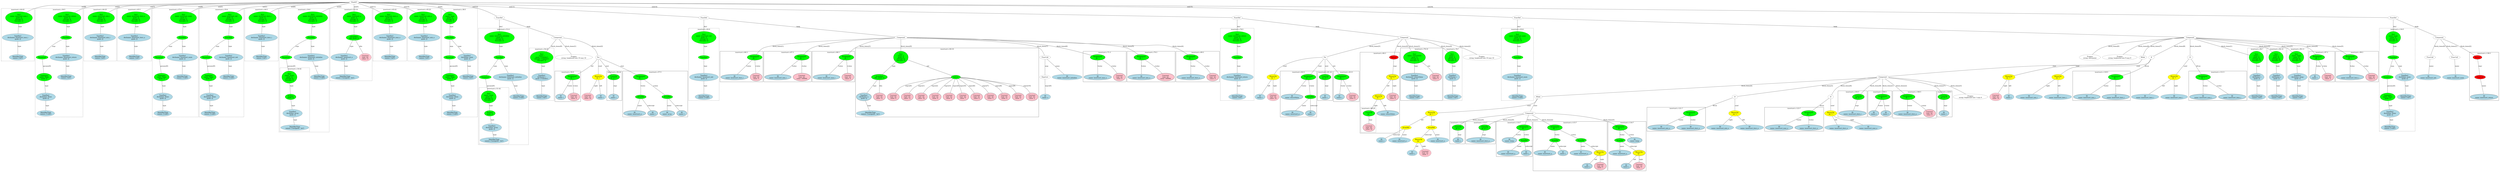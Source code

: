 strict graph "" {
	graph [bb="0,0,19776,1640.2"];
	node [label="\N"];
	subgraph cluster88 {
		graph [bb="5216,681.16,5327,963.28",
			label="insertsort.c:56:24",
			lheight=0.21,
			lp="5271.5,951.78",
			lwidth=1.32
		];
		89	[fillcolor=lightblue,
			height=0.74639,
			label="ID
name: i",
			pos="5271,716.03",
			style=filled,
			width=1.1392];
		88	[fillcolor=green,
			height=0.74639,
			label="UnaryOp
op: p++",
			pos="5271,905.41",
			style=filled,
			width=1.316];
		88 -- 89	[label=expr,
			lp="5283.5,821.22",
			pos="5271,878.36 5271,842.66 5271,778.91 5271,743.16"];
	}
	subgraph cluster54 {
		graph [bb="1548,1059.9,1802,1563.2",
			label="insertsort.c:44:43",
			lheight=0.21,
			lp="1675,1551.7",
			lwidth=1.32,
			style=dashed
		];
		56	[fillcolor=lightblue,
			height=0.74639,
			label="IdentifierType
names: ['int']",
			pos="1675,1094.8",
			style="filled,dashed",
			width=1.8463];
		55	[fillcolor=lightblue,
			height=1.041,
			label="TypeDecl
declname: insertsort_max_i
quals: []",
			pos="1675,1284.2",
			style="filled,dashed",
			width=3.2998];
		55 -- 56	[label=type,
			lp="1687,1200",
			pos="1675,1246.6 1675,1209.9 1675,1154.2 1675,1121.7"];
		54	[fillcolor=green,
			height=1.6303,
			label="Decl
name: insertsort_max_i
quals: []
storage: []
funcspec: []",
			pos="1683,1473.5",
			style="filled,dashed",
			width=2.8677];
		54 -- 55	[label=type,
			lp="1692,1389.4",
			pos="1680.5,1414.8 1679.2,1384.5 1677.7,1348.2 1676.6,1321.8"];
	}
	subgraph cluster178 {
		graph [bb="11790,681.16,12034,1373.9",
			label="insertsort.c:93:6",
			lheight=0.21,
			lp="11912,1362.4",
			lwidth=1.22,
			style=dashed
		];
		181	[fillcolor=lightblue,
			height=0.74639,
			label="IdentifierType
names: ['void']",
			pos="11912,716.03",
			style="filled,dashed",
			width=1.9053];
		180	[fillcolor=lightblue,
			height=1.041,
			label="TypeDecl
declname: insertsort_main
quals: []",
			pos="11912,905.41",
			style="filled,dashed",
			width=3.1623];
		180 -- 181	[label=type,
			lp="11924,821.22",
			pos="11912,867.84 11912,831.09 11912,775.39 11912,742.97"];
		179	[fillcolor=green,
			height=0.5,
			label=FuncDecl,
			pos="11912,1094.8",
			style="filled,dashed",
			width=1.2457];
		179 -- 180	[label=type,
			lp="11924,1010.6",
			pos="11912,1076.5 11912,1046.3 11912,983.45 11912,943.18"];
		178	[fillcolor=green,
			height=1.6303,
			label="Decl
name: insertsort_main
quals: []
storage: []
funcspec: []",
			pos="11912,1284.2",
			style="filled,dashed",
			width=2.7302];
		178 -- 179	[label=type,
			lp="11924,1200",
			pos="11912,1225.4 11912,1186.7 11912,1138.3 11912,1113"];
	}
	subgraph cluster19 {
		graph [bb="2600,523.6,2963,1563.2",
			label="insertsort.c:36:5",
			lheight=0.21,
			lp="2781.5,1551.7",
			lwidth=1.22,
			style=dashed
		];
		24	[fillcolor=lightblue,
			height=0.74639,
			label="IdentifierType
names: ['void']",
			pos="2683,558.47",
			style="filled,dashed",
			width=1.9053];
		23	[fillcolor=lightblue,
			height=1.041,
			label="TypeDecl
declname: None
quals: []",
			pos="2683,716.03",
			style="filled,dashed",
			width=2.082];
		23 -- 24	[label=type,
			lp="2695,631.84",
			pos="2683,678.16 2683,649.59 2683,610.73 2683,585.37"];
		22	[fillcolor=green,
			height=1.041,
			label="Typename
name: None
quals: []",
			pos="2675,905.41",
			style="filled,dashed",
			width=1.6303];
		22 -- 23	[label=type,
			lp="2691,821.22",
			pos="2676.6,867.84 2678,834.82 2680,786.5 2681.4,753.51"];
		21	[fillcolor=green,
			height=0.5,
			label=ParamList,
			pos="2655,1094.8",
			style="filled,dashed",
			width=1.3179];
		21 -- 22	[label="params[0]",
			lp="2693,1010.6",
			pos="2656.8,1076.5 2660.1,1046.2 2666.8,983.08 2671.1,942.82"];
		20	[fillcolor=green,
			height=0.5,
			label=FuncDecl,
			pos="2709,1284.2",
			style="filled,dashed",
			width=1.2457];
		20 -- 21	[label=args,
			lp="2698.5,1200",
			pos="2704.1,1266.2 2693.9,1230.6 2670.2,1148.5 2659.9,1112.8"];
		25	[fillcolor=lightblue,
			height=1.041,
			label="TypeDecl
declname: insertsort_return
quals: []",
			pos="2838,1094.8",
			style="filled,dashed",
			width=3.2605];
		20 -- 25	[label=type,
			lp="2782,1200",
			pos="2720.4,1266.5 2741.2,1236.4 2785.3,1172.3 2813.2,1131.8"];
		26	[fillcolor=lightblue,
			height=0.74639,
			label="IdentifierType
names: ['int']",
			pos="2838,905.41",
			style="filled,dashed",
			width=1.8463];
		25 -- 26	[label=type,
			lp="2850,1010.6",
			pos="2838,1057.2 2838,1020.5 2838,964.77 2838,932.35"];
		19	[fillcolor=green,
			height=1.6303,
			label="Decl
name: insertsort_return
quals: []
storage: []
funcspec: []",
			pos="2709,1473.5",
			style="filled,dashed",
			width=2.8088];
		19 -- 20	[label=type,
			lp="2721,1389.4",
			pos="2709,1414.8 2709,1376.1 2709,1327.7 2709,1302.4"];
	}
	subgraph cluster77 {
		graph [bb="4082,681.16,4264,1184.5",
			label="insertsort.c:54:25",
			lheight=0.21,
			lp="4173,1173",
			lwidth=1.32,
			style=dashed
		];
		79	[fillcolor=lightblue,
			height=0.74639,
			label="IdentifierType
names: ['int']",
			pos="4173,716.03",
			style="filled,dashed",
			width=1.8463];
		78	[fillcolor=lightblue,
			height=1.041,
			label="TypeDecl
declname: i
quals: ['volatile']",
			pos="4173,905.41",
			style="filled,dashed",
			width=2.1017];
		78 -- 79	[label=type,
			lp="4185,821.22",
			pos="4173,867.84 4173,831.09 4173,775.39 4173,742.97"];
		77	[fillcolor=green,
			height=1.6303,
			label="Decl
name: i
quals: ['volatile']
storage: ['register']
funcspec: []",
			pos="4173,1094.8",
			style="filled,dashed",
			width=2.2981];
		77 -- 78	[label=type,
			lp="4185,1010.6",
			pos="4173,1036 4173,1005.7 4173,969.47 4173,943.03"];
	}
	subgraph cluster170 {
		graph [bb="11081,368.65,11383,1143.8",
			label="insertsort.c:84:3",
			lheight=0.21,
			lp="11232,1132.3",
			lwidth=1.22
		];
		subgraph cluster174 {
			graph [bb="11089,376.65,11200,616.34",
				label="insertsort.c:84:29",
				lheight=0.21,
				lp="11144,604.84",
				lwidth=1.32,
				style=dashed
			];
			175	[fillcolor=pink,
				height=1.041,
				label="Constant
type: int
value: 52",
				pos="11144,422.12",
				style=filled,
				width=1.316];
			174	[fillcolor=green,
				height=0.74639,
				label="UnaryOp
op: -",
				pos="11144,558.47",
				style=filled,
				width=1.316];
			174 -- 175	[label=expr,
				lp="11156,495.49",
				pos="11144,531.57 11144,511.13 11144,482.38 11144,459.61"];
		}
		173	[fillcolor=lightblue,
			height=0.74639,
			label="ID
name: returnValue",
			pos="11292,558.47",
			style=filled,
			width=2.2981];
		172	[fillcolor=yellow,
			height=0.74639,
			label="BinaryOp
op: +",
			pos="11144,716.03",
			style=filled,
			width=1.3749];
		172 -- 174	[label=right,
			lp="11157,631.84",
			pos="11144,688.99 11144,660.28 11144,614.34 11144,585.59"];
		172 -- 173	[label=left,
			lp="11236,631.84",
			pos="11166,691.74 11194,662.92 11240,614.05 11268,584.47"];
		171	[fillcolor=yellow,
			height=0.74639,
			label="BinaryOp
op: !=",
			pos="11144,905.41",
			style=filled,
			width=1.3749];
		171 -- 172	[label=left,
			lp="11154,821.22",
			pos="11144,878.36 11144,842.66 11144,778.91 11144,743.16"];
		176	[fillcolor=pink,
			height=1.041,
			label="Constant
type: int
value: 0",
			pos="11257,716.03",
			style=filled,
			width=1.2767];
		171 -- 176	[label=right,
			lp="11211,821.22",
			pos="11159,879.53 11179,846.18 11215,786.9 11237,749.91"];
		170	[fillcolor=red,
			height=0.5,
			label=Return,
			pos="11133,1094.8",
			style=filled,
			width=0.95686];
		170 -- 171	[label=expr,
			lp="11152,1010.6",
			pos="11134,1076.5 11136,1043.5 11140,971.46 11142,932.56"];
	}
	subgraph cluster51 {
		graph [bb="1290,1059.9,1540,1563.2",
			label="insertsort.c:44:25",
			lheight=0.21,
			lp="1415,1551.7",
			lwidth=1.32,
			style=dashed
		];
		53	[fillcolor=lightblue,
			height=0.74639,
			label="IdentifierType
names: ['int']",
			pos="1415,1094.8",
			style="filled,dashed",
			width=1.8463];
		52	[fillcolor=lightblue,
			height=1.041,
			label="TypeDecl
declname: insertsort_min_i
quals: []",
			pos="1415,1284.2",
			style="filled,dashed",
			width=3.2605];
		52 -- 53	[label=type,
			lp="1427,1200",
			pos="1415,1246.6 1415,1209.9 1415,1154.2 1415,1121.7"];
		51	[fillcolor=green,
			height=1.6303,
			label="Decl
name: insertsort_min_i
quals: []
storage: []
funcspec: []",
			pos="1423,1473.5",
			style="filled,dashed",
			width=2.8088];
		51 -- 52	[label=type,
			lp="1432,1389.4",
			pos="1420.5,1414.8 1419.2,1384.5 1417.7,1348.2 1416.6,1321.8"];
	}
	subgraph cluster90 {
		graph [bb="4272,523.6,4788,963.28",
			label="insertsort.c:57:5",
			lheight=0.21,
			lp="4530,951.78",
			lwidth=1.22
		];
		92	[fillcolor=lightblue,
			height=0.74639,
			label="ID
name: insertsort_a",
			pos="4363,558.47",
			style=filled,
			width=2.2981];
		91	[fillcolor=green,
			height=0.5,
			label=ArrayRef,
			pos="4505,716.03",
			style=filled,
			width=1.2277];
		91 -- 92	[label=name,
			lp="4449.5,631.84",
			pos="4490.3,698.97 4465.5,671.8 4415.1,616.59 4385.7,584.37"];
		93	[fillcolor=lightblue,
			height=0.74639,
			label="ID
name: i",
			pos="4505,558.47",
			style=filled,
			width=1.1392];
		91 -- 93	[label=subscript,
			lp="4529.5,631.84",
			pos="4505,697.79 4505,670.58 4505,617.49 4505,585.58"];
		90	[fillcolor=green,
			height=0.74639,
			label="Assignment
op: =",
			pos="4657,905.41",
			style=filled,
			width=1.6106];
		90 -- 91	[label=lvalue,
			lp="4612,821.22",
			pos="4637.1,879.91 4605.6,841.03 4544.9,766.21 4518.2,733.27"];
		94	[fillcolor=green,
			height=0.5,
			label=ArrayRef,
			pos="4657,716.03",
			style=filled,
			width=1.2277];
		90 -- 94	[label=rvalue,
			lp="4674,821.22",
			pos="4657,878.36 4657,839.44 4657,767.18 4657,734.22"];
		95	[fillcolor=lightblue,
			height=0.74639,
			label="ID
name: array",
			pos="4622,558.47",
			style=filled,
			width=1.6106];
		94 -- 95	[label=name,
			lp="4655.5,631.84",
			pos="4653.2,698.09 4647.1,670.92 4635,617.43 4627.8,585.42"];
		96	[fillcolor=lightblue,
			height=0.74639,
			label="ID
name: i",
			pos="4739,558.47",
			style=filled,
			width=1.1392];
		94 -- 96	[label=subscript,
			lp="4727.5,631.84",
			pos="4665.8,698.38 4680.2,670.95 4709.1,616.11 4726,584.15"];
	}
	subgraph cluster57 {
		graph [bb="1810,1059.9,2066,1563.2",
			label="insertsort.c:45:5",
			lheight=0.21,
			lp="1938,1551.7",
			lwidth=1.22,
			style=dashed
		];
		59	[fillcolor=lightblue,
			height=0.74639,
			label="IdentifierType
names: ['int']",
			pos="1938,1094.8",
			style="filled,dashed",
			width=1.8463];
		58	[fillcolor=lightblue,
			height=1.041,
			label="TypeDecl
declname: insertsort_iters_a
quals: []",
			pos="1938,1284.2",
			style="filled,dashed",
			width=3.3391];
		58 -- 59	[label=type,
			lp="1950,1200",
			pos="1938,1246.6 1938,1209.9 1938,1154.2 1938,1121.7"];
		57	[fillcolor=green,
			height=1.6303,
			label="Decl
name: insertsort_iters_a
quals: []
storage: []
funcspec: []",
			pos="1946,1473.5",
			style="filled,dashed",
			width=2.8874];
		57 -- 58	[label=type,
			lp="1955,1389.4",
			pos="1943.5,1414.8 1942.2,1384.5 1940.7,1348.2 1939.6,1321.8"];
	}
	subgraph cluster165 {
		graph [bb="10297,523.6,10585,963.28",
			label="insertsort.c:82:5",
			lheight=0.21,
			lp="10441,951.78",
			lwidth=1.22
		];
		166	[fillcolor=lightblue,
			height=0.74639,
			label="ID
name: returnValue",
			pos="10388,716.03",
			style=filled,
			width=2.2981];
		165	[fillcolor=green,
			height=0.74639,
			label="Assignment
op: +=",
			pos="10388,905.41",
			style=filled,
			width=1.6106];
		165 -- 166	[label=lvalue,
			lp="10405,821.22",
			pos="10388,878.36 10388,842.66 10388,778.91 10388,743.16"];
		167	[fillcolor=green,
			height=0.5,
			label=ArrayRef,
			pos="10533,716.03",
			style=filled,
			width=1.2277];
		165 -- 167	[label=rvalue,
			lp="10491,821.22",
			pos="10413,880.94 10432,861.7 10459,833.25 10480,805.72 10498,782.06 10515,752.06 10524,733.71"];
		168	[fillcolor=lightblue,
			height=0.74639,
			label="ID
name: insertsort_a",
			pos="10391,558.47",
			style=filled,
			width=2.2981];
		167 -- 168	[label=name,
			lp="10478,631.84",
			pos="10518,698.97 10494,671.8 10443,616.59 10414,584.37"];
		169	[fillcolor=lightblue,
			height=0.74639,
			label="ID
name: i",
			pos="10533,558.47",
			style=filled,
			width=1.1392];
		167 -- 169	[label=subscript,
			lp="10558,631.84",
			pos="10533,697.79 10533,670.58 10533,617.49 10533,585.58"];
	}
	subgraph cluster27 {
		graph [bb="2971,523.6,3327,1563.2",
			label="insertsort.c:37:6",
			lheight=0.21,
			lp="3149,1551.7",
			lwidth=1.22,
			style=dashed
		];
		32	[fillcolor=lightblue,
			height=0.74639,
			label="IdentifierType
names: ['void']",
			pos="3054,558.47",
			style="filled,dashed",
			width=1.9053];
		31	[fillcolor=lightblue,
			height=1.041,
			label="TypeDecl
declname: None
quals: []",
			pos="3054,716.03",
			style="filled,dashed",
			width=2.082];
		31 -- 32	[label=type,
			lp="3066,631.84",
			pos="3054,678.16 3054,649.59 3054,610.73 3054,585.37"];
		30	[fillcolor=green,
			height=1.041,
			label="Typename
name: None
quals: []",
			pos="3042,905.41",
			style="filled,dashed",
			width=1.6303];
		30 -- 31	[label=type,
			lp="3060,821.22",
			pos="3044.3,867.84 3046.5,834.82 3049.6,786.5 3051.7,753.51"];
		29	[fillcolor=green,
			height=0.5,
			label=ParamList,
			pos="3026,1094.8",
			style="filled,dashed",
			width=1.3179];
		29 -- 30	[label="params[0]",
			lp="3062,1010.6",
			pos="3027.5,1076.5 3030.1,1046.3 3035.4,983.45 3038.9,943.18"];
		28	[fillcolor=green,
			height=0.5,
			label=FuncDecl,
			pos="3077,1284.2",
			style="filled,dashed",
			width=1.2457];
		28 -- 29	[label=args,
			lp="3068.5,1200",
			pos="3072.4,1266.2 3062.7,1230.6 3040.4,1148.5 3030.6,1112.8"];
		33	[fillcolor=lightblue,
			height=1.041,
			label="TypeDecl
declname: insertsort_main
quals: []",
			pos="3205,1094.8",
			style="filled,dashed",
			width=3.1623];
		28 -- 33	[label=type,
			lp="3150,1200",
			pos="3088.4,1266.5 3109,1236.4 3153,1171.9 3180.7,1131.4"];
		34	[fillcolor=lightblue,
			height=0.74639,
			label="IdentifierType
names: ['void']",
			pos="3205,905.41",
			style="filled,dashed",
			width=1.9053];
		33 -- 34	[label=type,
			lp="3217,1010.6",
			pos="3205,1057.2 3205,1020.5 3205,964.77 3205,932.35"];
		27	[fillcolor=green,
			height=1.6303,
			label="Decl
name: insertsort_main
quals: []
storage: []
funcspec: []",
			pos="3077,1473.5",
			style="filled,dashed",
			width=2.7302];
		27 -- 28	[label=type,
			lp="3089,1389.4",
			pos="3077,1414.8 3077,1376.1 3077,1327.7 3077,1302.4"];
	}
	subgraph cluster11 {
		graph [bb="3335,523.6,3678,1563.2",
			label="insertsort.c:35:6",
			lheight=0.21,
			lp="3506.5,1551.7",
			lwidth=1.22,
			style=dashed
		];
		16	[fillcolor=lightblue,
			height=0.74639,
			label="IdentifierType
names: ['void']",
			pos="3418,558.47",
			style="filled,dashed",
			width=1.9053];
		15	[fillcolor=lightblue,
			height=1.041,
			label="TypeDecl
declname: None
quals: []",
			pos="3418,716.03",
			style="filled,dashed",
			width=2.082];
		15 -- 16	[label=type,
			lp="3430,631.84",
			pos="3418,678.16 3418,649.59 3418,610.73 3418,585.37"];
		14	[fillcolor=green,
			height=1.041,
			label="Typename
name: None
quals: []",
			pos="3410,905.41",
			style="filled,dashed",
			width=1.6303];
		14 -- 15	[label=type,
			lp="3426,821.22",
			pos="3411.6,867.84 3413,834.82 3415,786.5 3416.4,753.51"];
		13	[fillcolor=green,
			height=0.5,
			label=ParamList,
			pos="3390,1094.8",
			style="filled,dashed",
			width=1.3179];
		13 -- 14	[label="params[0]",
			lp="3428,1010.6",
			pos="3391.8,1076.5 3395.1,1046.2 3401.8,983.08 3406.1,942.82"];
		12	[fillcolor=green,
			height=0.5,
			label=FuncDecl,
			pos="3434,1284.2",
			style="filled,dashed",
			width=1.2457];
		12 -- 13	[label=args,
			lp="3427.5,1200",
			pos="3430,1266.2 3421.7,1230.6 3402.4,1148.5 3394,1112.8"];
		17	[fillcolor=lightblue,
			height=1.041,
			label="TypeDecl
declname: insertsort_init
quals: []",
			pos="3563,1094.8",
			style="filled,dashed",
			width=2.9856];
		12 -- 17	[label=type,
			lp="3507,1200",
			pos="3445.4,1266.5 3466.2,1236.4 3510.6,1171.9 3538.5,1131.4"];
		18	[fillcolor=lightblue,
			height=0.74639,
			label="IdentifierType
names: ['void']",
			pos="3563,905.41",
			style="filled,dashed",
			width=1.9053];
		17 -- 18	[label=type,
			lp="3575,1010.6",
			pos="3563,1057.2 3563,1020.5 3563,964.77 3563,932.35"];
		11	[fillcolor=green,
			height=1.6303,
			label="Decl
name: insertsort_init
quals: []
storage: []
funcspec: []",
			pos="3434,1473.5",
			style="filled,dashed",
			width=2.5338];
		11 -- 12	[label=type,
			lp="3446,1389.4",
			pos="3434,1414.8 3434,1376.1 3434,1327.7 3434,1302.4"];
	}
	subgraph cluster163 {
		graph [bb="10178,681.16,10289,963.28",
			label="insertsort.c:81:24",
			lheight=0.21,
			lp="10234,951.78",
			lwidth=1.32
		];
		164	[fillcolor=lightblue,
			height=0.74639,
			label="ID
name: i",
			pos="10233,716.03",
			style=filled,
			width=1.1392];
		163	[fillcolor=green,
			height=0.74639,
			label="UnaryOp
op: p++",
			pos="10233,905.41",
			style=filled,
			width=1.316];
		163 -- 164	[label=expr,
			lp="10246,821.22",
			pos="10233,878.36 10233,842.66 10233,778.91 10233,743.16"];
	}
	subgraph cluster48 {
		graph [bb="1030,1059.9,1282,1563.2",
			label="insertsort.c:44:5",
			lheight=0.21,
			lp="1156,1551.7",
			lwidth=1.22,
			style=dashed
		];
		50	[fillcolor=lightblue,
			height=0.74639,
			label="IdentifierType
names: ['int']",
			pos="1156,1094.8",
			style="filled,dashed",
			width=1.8463];
		49	[fillcolor=lightblue,
			height=1.041,
			label="TypeDecl
declname: insertsort_iters_i
quals: []",
			pos="1156,1284.2",
			style="filled,dashed",
			width=3.2802];
		49 -- 50	[label=type,
			lp="1168,1200",
			pos="1156,1246.6 1156,1209.9 1156,1154.2 1156,1121.7"];
		48	[fillcolor=green,
			height=1.6303,
			label="Decl
name: insertsort_iters_i
quals: []
storage: []
funcspec: []",
			pos="1164,1473.5",
			style="filled,dashed",
			width=2.8481];
		48 -- 49	[label=type,
			lp="1173,1389.4",
			pos="1161.5,1414.8 1160.2,1384.5 1158.7,1348.2 1157.6,1321.8"];
	}
	subgraph cluster157 {
		graph [bb="9962,670.55,10170,963.28",
			label="insertsort.c:81:9",
			lheight=0.21,
			lp="10066,951.78",
			lwidth=1.22
		];
		158	[fillcolor=lightblue,
			height=0.74639,
			label="ID
name: i",
			pos="10011,716.03",
			style=filled,
			width=1.1392];
		157	[fillcolor=green,
			height=0.74639,
			label="Assignment
op: =",
			pos="10104,905.41",
			style=filled,
			width=1.6106];
		157 -- 158	[label=lvalue,
			lp="10083,821.22",
			pos="10091,879.14 10074,843.18 10041,777.64 10023,741.9"];
		159	[fillcolor=pink,
			height=1.041,
			label="Constant
type: int
value: 0",
			pos="10116,716.03",
			style=filled,
			width=1.2767];
		157 -- 159	[label=rvalue,
			lp="10127,821.22",
			pos="10106,878.36 10108,845.87 10111,790.17 10114,753.47"];
	}
	subgraph cluster82 {
		graph [bb="5000,670.55,5208,963.28",
			label="insertsort.c:56:9",
			lheight=0.21,
			lp="5104,951.78",
			lwidth=1.22
		];
		83	[fillcolor=lightblue,
			height=0.74639,
			label="ID
name: i",
			pos="5049,716.03",
			style=filled,
			width=1.1392];
		82	[fillcolor=green,
			height=0.74639,
			label="Assignment
op: =",
			pos="5066,905.41",
			style=filled,
			width=1.6106];
		82 -- 83	[label=lvalue,
			lp="5077,821.22",
			pos="5063.6,878.36 5060.4,842.56 5054.6,778.55 5051.3,742.86"];
		84	[fillcolor=pink,
			height=1.041,
			label="Constant
type: int
value: 0",
			pos="5154,716.03",
			style=filled,
			width=1.2767];
		82 -- 84	[label=rvalue,
			lp="5125,821.22",
			pos="5078.1,878.75 5093.6,845.67 5120.6,788.05 5137.9,751.27"];
	}
	subgraph cluster151 {
		graph [bb="10749,681.16,11073,1184.5",
			label="insertsort.c:78:10",
			lheight=0.21,
			lp="10911,1173",
			lwidth=1.32
		];
		153	[fillcolor=lightblue,
			height=0.74639,
			label="IdentifierType
names: ['int']",
			pos="10856,716.03",
			style="filled,dashed",
			width=1.8463];
		152	[fillcolor=lightblue,
			height=1.041,
			label="TypeDecl
declname: returnValue
quals: []",
			pos="10856,905.41",
			style=filled,
			width=2.7499];
		152 -- 153	[label=type,
			lp="10868,821.22",
			pos="10856,867.84 10856,831.09 10856,775.39 10856,742.97"];
		151	[fillcolor=green,
			height=1.6303,
			label="Decl
name: returnValue
quals: []
storage: []
funcspec: []",
			pos="10856,1094.8",
			style=filled,
			width=2.2981];
		151 -- 152	[label=type,
			lp="10868,1010.6",
			pos="10856,1036 10856,1005.7 10856,969.47 10856,943.03"];
		154	[fillcolor=pink,
			height=1.041,
			label="Constant
type: int
value: 0",
			pos="11019,905.41",
			style=filled,
			width=1.2767];
		151 -- 154	[label=init,
			lp="10966,1010.6",
			pos="10910,1050 10928,1033.8 10948,1014.5 10964,995.1 10978,978.23 10991,957.49 11001,940.32"];
	}
	subgraph cluster67 {
		graph [bb="3686,257.91,4074,1373.9",
			label="insertsort.c:51:6",
			lheight=0.21,
			lp="3880,1362.4",
			lwidth=1.22,
			style=dashed
		];
		subgraph cluster70 {
			graph [bb="3694,265.91,3920,805.72",
				label="insertsort.c:51:42",
				lheight=0.21,
				lp="3807,794.22",
				lwidth=1.32,
				style=dashed
			];
			73	[fillcolor=lightblue,
				height=0.74639,
				label="IdentifierType
names: ['unsigned', 'int']",
				pos="3807,300.78",
				style="filled,dashed",
				width=2.907];
			72	[fillcolor=lightblue,
				height=1.041,
				label="TypeDecl
declname: array
quals: []",
				pos="3791,422.12",
				style="filled,dashed",
				width=2.0428];
			72 -- 73	[label=type,
				lp="3813,353.15",
				pos="3795.9,384.67 3798.4,366.3 3801.3,344.45 3803.5,327.79"];
			71	[fillcolor=green,
				height=0.74639,
				label="PtrDecl
quals: []",
				pos="3777,558.47",
				style="filled,dashed",
				width=1.2178];
			71 -- 72	[label=type,
				lp="3796,495.49",
				pos="3779.7,531.57 3781.8,511.13 3784.8,482.38 3787.2,459.61"];
			70	[fillcolor=green,
				height=1.6303,
				label="Decl
name: array
quals: []
storage: []
funcspec: []",
				pos="3768,716.03",
				style="filled,dashed",
				width=1.6106];
			70 -- 71	[label=type,
				lp="3786,631.84",
				pos="3771.4,657.11 3772.8,632.57 3774.4,605.22 3775.5,585.72"];
		}
		69	[fillcolor=green,
			height=0.5,
			label=ParamList,
			pos="3745,905.41",
			style="filled,dashed",
			width=1.3179];
		69 -- 70	[label="params[0]",
			lp="3784,821.22",
			pos="3747.1,887.12 3750.2,861.75 3756.2,813.26 3760.9,774.52"];
		68	[fillcolor=green,
			height=0.5,
			label=FuncDecl,
			pos="3872,1094.8",
			style="filled,dashed",
			width=1.2457];
		68 -- 69	[label=args,
			lp="3828.5,1010.6",
			pos="3859.6,1077.2 3845.2,1057.8 3820.8,1024.5 3801,995.1 3784.4,970.49 3766.2,941.26 3755.2,923.28"];
		74	[fillcolor=lightblue,
			height=1.041,
			label="TypeDecl
declname: insertsort_initialize
quals: []",
			pos="3938,905.41",
			style="filled,dashed",
			width=3.5552];
		68 -- 74	[label=type,
			lp="3916,1010.6",
			pos="3878,1076.8 3888.6,1046.7 3910.9,983.39 3925.1,942.97"];
		75	[fillcolor=lightblue,
			height=0.74639,
			label="IdentifierType
names: ['void']",
			pos="3997,716.03",
			style="filled,dashed",
			width=1.9053];
		74 -- 75	[label=type,
			lp="3978,821.22",
			pos="3949.5,867.84 3961.1,831.09 3978.6,775.39 3988.8,742.97"];
		67	[fillcolor=green,
			height=1.6303,
			label="Decl
name: insertsort_initialize
quals: []
storage: []
funcspec: []",
			pos="3872,1284.2",
			style="filled,dashed",
			width=3.1034];
		67 -- 68	[label=type,
			lp="3884,1200",
			pos="3872,1225.4 3872,1186.7 3872,1138.3 3872,1113"];
	}
	subgraph cluster2 {
		graph [bb="8,379.25,396,1563.2",
			label="insertsort.c:34:6",
			lheight=0.21,
			lp="202,1551.7",
			lwidth=1.22,
			style=dashed
		];
		subgraph cluster5 {
			graph [bb="16,387.25,242,995.1",
				label="insertsort.c:34:42",
				lheight=0.21,
				lp="129,983.6",
				lwidth=1.32,
				style=dashed
			];
			8	[fillcolor=lightblue,
				height=0.74639,
				label="IdentifierType
names: ['unsigned', 'int']",
				pos="129,422.12",
				style="filled,dashed",
				width=2.907];
			7	[fillcolor=lightblue,
				height=1.041,
				label="TypeDecl
declname: array
quals: []",
				pos="113,558.47",
				style="filled,dashed",
				width=2.0428];
			7 -- 8	[label=type,
				lp="133,495.49",
				pos="117.37,520.76 120.07,498.07 123.48,469.51 125.9,449.15"];
			6	[fillcolor=green,
				height=0.74639,
				label="PtrDecl
quals: []",
				pos="99,716.03",
				style="filled,dashed",
				width=1.2178];
			6 -- 7	[label=type,
				lp="119,631.84",
				pos="101.34,688.99 103.63,663.56 107.14,624.63 109.7,596.09"];
			5	[fillcolor=green,
				height=1.6303,
				label="Decl
name: array
quals: []
storage: []
funcspec: []",
				pos="90,905.41",
				style="filled,dashed",
				width=1.6106];
			5 -- 6	[label=type,
				lp="107,821.22",
				pos="92.774,846.66 94.437,812.04 96.471,769.69 97.751,743.03"];
		}
		4	[fillcolor=green,
			height=0.5,
			label=ParamList,
			pos="67,1094.8",
			style="filled,dashed",
			width=1.3179];
		4 -- 5	[label="params[0]",
			lp="106,1010.6",
			pos="69.123,1076.5 72.236,1051.1 78.188,1002.6 82.943,963.9"];
		3	[fillcolor=green,
			height=0.5,
			label=FuncDecl,
			pos="260,1284.2",
			style="filled,dashed",
			width=1.2457];
		3 -- 4	[label=args,
			lp="158.5,1200",
			pos="234.79,1269.1 205.49,1251.8 156.84,1220.5 123,1184.5 102.29,1162.5 84.89,1131.7 75.218,1112.8"];
		9	[fillcolor=lightblue,
			height=1.041,
			label="TypeDecl
declname: insertsort_initialize
quals: []",
			pos="260,1094.8",
			style="filled,dashed",
			width=3.5552];
		3 -- 9	[label=type,
			lp="272,1200",
			pos="260,1265.9 260,1235.7 260,1172.8 260,1132.6"];
		10	[fillcolor=lightblue,
			height=0.74639,
			label="IdentifierType
names: ['void']",
			pos="319,905.41",
			style="filled,dashed",
			width=1.9053];
		9 -- 10	[label=type,
			lp="300,1010.6",
			pos="271.52,1057.2 283.09,1020.5 300.62,964.77 310.83,932.35"];
		2	[fillcolor=green,
			height=1.6303,
			label="Decl
name: insertsort_initialize
quals: []
storage: []
funcspec: []",
			pos="268,1473.5",
			style="filled,dashed",
			width=3.1034];
		2 -- 3	[label=type,
			lp="277,1389.4",
			pos="265.53,1414.8 263.88,1376.1 261.82,1327.7 260.74,1302.4"];
	}
	subgraph cluster277 {
		graph [bb="17358,681.16,17804,963.28",
			label="insertsort.c:131:5",
			lheight=0.21,
			lp="17581,951.78",
			lwidth=1.32
		];
		278	[fillcolor=lightblue,
			height=0.74639,
			label="ID
name: insertsort_max_i",
			pos="17469,716.03",
			style=filled,
			width=2.8677];
		277	[fillcolor=green,
			height=0.74639,
			label="Assignment
op: =",
			pos="17469,905.41",
			style=filled,
			width=1.6106];
		277 -- 278	[label=lvalue,
			lp="17486,821.22",
			pos="17469,878.36 17469,842.66 17469,778.91 17469,743.16"];
		279	[fillcolor=lightblue,
			height=0.74639,
			label="ID
name: insertsort_iters_i",
			pos="17693,716.03",
			style=filled,
			width=2.8481];
		277 -- 279	[label=rvalue,
			lp="17591,821.22",
			pos="17496,881.43 17539,846.06 17619,778.52 17663,741.99"];
	}
	subgraph cluster148 {
		graph [bb="10593,681.16,10741,1184.5",
			label="insertsort.c:78:7",
			lheight=0.21,
			lp="10667,1173",
			lwidth=1.22,
			style=dashed
		];
		150	[fillcolor=lightblue,
			height=0.74639,
			label="IdentifierType
names: ['int']",
			pos="10667,716.03",
			style="filled,dashed",
			width=1.8463];
		149	[fillcolor=lightblue,
			height=1.041,
			label="TypeDecl
declname: i
quals: []",
			pos="10670,905.41",
			style="filled,dashed",
			width=1.5713];
		149 -- 150	[label=type,
			lp="10681,821.22",
			pos="10669,867.84 10669,831.09 10668,775.39 10667,742.97"];
		148	[fillcolor=green,
			height=1.6303,
			label="Decl
name: i
quals: []
storage: []
funcspec: []",
			pos="10675,1094.8",
			style="filled,dashed",
			width=1.591];
		148 -- 149	[label=type,
			lp="10685,1010.6",
			pos="10673,1036 10673,1005.7 10672,969.47 10671,943.03"];
	}
	subgraph cluster43 {
		graph [bb="696,870.54,1022,1563.2",
			label="insertsort.c:43:14",
			lheight=0.21,
			lp="859,1551.7",
			lwidth=1.32,
			style=dashed
		];
		46	[fillcolor=lightblue,
			height=0.74639,
			label="IdentifierType
names: ['unsigned', 'int']",
			pos="809,905.41",
			style="filled,dashed",
			width=2.907];
		45	[fillcolor=lightblue,
			height=1.041,
			label="TypeDecl
declname: insertsort_a
quals: []",
			pos="803,1094.8",
			style="filled,dashed",
			width=2.7499];
		45 -- 46	[label=type,
			lp="818,1010.6",
			pos="804.17,1057.2 805.35,1020.5 807.13,964.77 808.17,932.35"];
		44	[fillcolor=green,
			height=0.74639,
			label="ArrayDecl
dim_quals: []",
			pos="931,1284.2",
			style="filled,dashed",
			width=1.7678];
		44 -- 45	[label=type,
			lp="891,1200",
			pos="913.74,1257.9 891.42,1225.2 852.44,1168.2 827.19,1131.2"];
		47	[fillcolor=pink,
			height=1.041,
			label="Constant
type: int
value: 11",
			pos="967,1094.8",
			style="filled,dashed",
			width=1.316];
		44 -- 47	[label=dim,
			lp="959,1200",
			pos="936.01,1257.1 942.27,1224.5 953.01,1168.6 960.06,1131.9"];
		43	[fillcolor=green,
			height=1.6303,
			label="Decl
name: insertsort_a
quals: []
storage: []
funcspec: []",
			pos="931,1473.5",
			style="filled,dashed",
			width=2.2981];
		43 -- 44	[label=type,
			lp="943,1389.4",
			pos="931,1414.8 931,1380.2 931,1337.8 931,1311.2"];
	}
	subgraph cluster143 {
		graph [bb="9500,681.16,9750,1373.9",
			label="insertsort.c:76:5",
			lheight=0.21,
			lp="9625,1362.4",
			lwidth=1.22,
			style=dashed
		];
		146	[fillcolor=lightblue,
			height=0.74639,
			label="IdentifierType
names: ['int']",
			pos="9625,716.03",
			style="filled,dashed",
			width=1.8463];
		145	[fillcolor=lightblue,
			height=1.041,
			label="TypeDecl
declname: insertsort_return
quals: []",
			pos="9625,905.41",
			style="filled,dashed",
			width=3.2605];
		145 -- 146	[label=type,
			lp="9637,821.22",
			pos="9625,867.84 9625,831.09 9625,775.39 9625,742.97"];
		144	[fillcolor=green,
			height=0.5,
			label=FuncDecl,
			pos="9625,1094.8",
			style="filled,dashed",
			width=1.2457];
		144 -- 145	[label=type,
			lp="9637,1010.6",
			pos="9625,1076.5 9625,1046.3 9625,983.45 9625,943.18"];
		143	[fillcolor=green,
			height=1.6303,
			label="Decl
name: insertsort_return
quals: []
storage: []
funcspec: []",
			pos="9625,1284.2",
			style="filled,dashed",
			width=2.8088];
		143 -- 144	[label=type,
			lp="9637,1200",
			pos="9625,1225.4 9625,1186.7 9625,1138.3 9625,1113"];
	}
	subgraph cluster63 {
		graph [bb="2336,1059.9,2592,1563.2",
			label="insertsort.c:45:43",
			lheight=0.21,
			lp="2464,1551.7",
			lwidth=1.32,
			style=dashed
		];
		65	[fillcolor=lightblue,
			height=0.74639,
			label="IdentifierType
names: ['int']",
			pos="2464,1094.8",
			style="filled,dashed",
			width=1.8463];
		64	[fillcolor=lightblue,
			height=1.041,
			label="TypeDecl
declname: insertsort_max_a
quals: []",
			pos="2464,1284.2",
			style="filled,dashed",
			width=3.3391];
		64 -- 65	[label=type,
			lp="2476,1200",
			pos="2464,1246.6 2464,1209.9 2464,1154.2 2464,1121.7"];
		63	[fillcolor=green,
			height=1.6303,
			label="Decl
name: insertsort_max_a
quals: []
storage: []
funcspec: []",
			pos="2464,1473.5",
			style="filled,dashed",
			width=2.907];
		63 -- 64	[label=type,
			lp="2476,1389.4",
			pos="2464,1414.8 2464,1384.5 2464,1348.2 2464,1321.8"];
	}
	subgraph cluster135 {
		graph [bb="9156,859.93,9492,1152.7",
			label="insertsort.c:71:3",
			lheight=0.21,
			lp="9324,1141.2",
			lwidth=1.22
		];
		136	[fillcolor=lightblue,
			height=0.74639,
			label="ID
name: insertsort_max_a",
			pos="9269,905.41",
			style=filled,
			width=2.907];
		135	[fillcolor=green,
			height=0.74639,
			label="Assignment
op: =",
			pos="9269,1094.8",
			style=filled,
			width=1.6106];
		135 -- 136	[label=lvalue,
			lp="9286,1010.6",
			pos="9269,1067.7 9269,1032 9269,968.28 9269,932.54"];
		137	[fillcolor=pink,
			height=1.041,
			label="Constant
type: int
value: 0",
			pos="9438,905.41",
			style=filled,
			width=1.2767];
		135 -- 137	[label=rvalue,
			lp="9392,1010.6",
			pos="9299.3,1071.7 9323.7,1053 9357.9,1024.6 9383,995.1 9397.3,978.28 9410.5,957.35 9420.4,940.05"];
	}
	subgraph cluster281 {
		graph [bb="18851,387.25,19135,1373.9",
			label="insertsort.c:134:5",
			lheight=0.21,
			lp="18993,1362.4",
			lwidth=1.32,
			style=dashed
		];
		286	[fillcolor=lightblue,
			height=0.74639,
			label="IdentifierType
names: ['void']",
			pos="18934,422.12",
			style="filled,dashed",
			width=1.9053];
		285	[fillcolor=lightblue,
			height=1.041,
			label="TypeDecl
declname: None
quals: []",
			pos="18934,558.47",
			style="filled,dashed",
			width=2.082];
		285 -- 286	[label=type,
			lp="18946,495.49",
			pos="18934,520.76 18934,498.07 18934,469.51 18934,449.15"];
		284	[fillcolor=green,
			height=1.041,
			label="Typename
name: None
quals: []",
			pos="18918,716.03",
			style="filled,dashed",
			width=1.6303];
		284 -- 285	[label=type,
			lp="18938,631.84",
			pos="18922,678.56 18924,653.68 18928,620.87 18930,595.98"];
		283	[fillcolor=green,
			height=0.5,
			label=ParamList,
			pos="18914,905.41",
			style="filled,dashed",
			width=1.3179];
		283 -- 284	[label="params[0]",
			lp="18943,821.22",
			pos="18914,887.12 18915,856.95 18916,794.07 18917,753.8"];
		282	[fillcolor=green,
			height=0.5,
			label=FuncDecl,
			pos="18962,1094.8",
			style="filled,dashed",
			width=1.2457];
		282 -- 283	[label=args,
			lp="18954,1010.6",
			pos="18958,1076.8 18949,1041.2 18928,959.13 18918,923.47"];
		287	[fillcolor=lightblue,
			height=1.041,
			label="TypeDecl
declname: main
quals: []",
			pos="19053,905.41",
			style="filled,dashed",
			width=2.0428];
		282 -- 287	[label=type,
			lp="19016,1010.6",
			pos="18970,1076.8 18985,1046.5 19016,982.25 19036,941.89"];
		288	[fillcolor=lightblue,
			height=0.74639,
			label="IdentifierType
names: ['int']",
			pos="19061,716.03",
			style="filled,dashed",
			width=1.8463];
		287 -- 288	[label=type,
			lp="19068,821.22",
			pos="19055,867.84 19056,831.09 19059,775.39 19060,742.97"];
		281	[fillcolor=green,
			height=1.6303,
			label="Decl
name: main
quals: []
storage: []
funcspec: []",
			pos="18962,1284.2",
			style="filled,dashed",
			width=1.6106];
		281 -- 282	[label=type,
			lp="18974,1200",
			pos="18962,1225.4 18962,1186.7 18962,1138.3 18962,1113"];
	}
	subgraph cluster132 {
		graph [bb="8775,859.93,9148,1152.7",
			label="insertsort.c:70:3",
			lheight=0.21,
			lp="8961.5,1141.2",
			lwidth=1.22
		];
		133	[fillcolor=lightblue,
			height=0.74639,
			label="ID
name: insertsort_min_a",
			pos="8886,905.41",
			style=filled,
			width=2.8677];
		132	[fillcolor=green,
			height=0.74639,
			label="Assignment
op: =",
			pos="8886,1094.8",
			style=filled,
			width=1.6106];
		132 -- 133	[label=lvalue,
			lp="8903,1010.6",
			pos="8886,1067.7 8886,1032 8886,968.28 8886,932.54"];
		134	[fillcolor=pink,
			height=1.041,
			label="Constant
type: int
value: 100000",
			pos="9074,905.41",
			style=filled,
			width=1.8463];
		132 -- 134	[label=rvalue,
			lp="9007,1010.6",
			pos="8914.1,1070.9 8937.4,1051.5 8970.9,1022.6 8998,995.1 9015.2,977.63 9033.2,956.86 9047.3,939.81"];
	}
	subgraph cluster294 {
		graph [bb="19550,681.16,19768,1143.8",
			label="insertsort.c:138:3",
			lheight=0.21,
			lp="19659,1132.3",
			lwidth=1.32
		];
		296	[fillcolor=lightblue,
			height=0.74639,
			label="ID
name: insertsort_return",
			pos="19659,716.03",
			style=filled,
			width=2.8088];
		295	[fillcolor=red,
			height=0.5,
			label=FuncCall,
			pos="19631,905.41",
			style=filled,
			width=1.1916];
		295 -- 296	[label=name,
			lp="19660,821.22",
			pos="19634,887.12 19639,854.14 19649,782.08 19655,743.18"];
		294	[fillcolor=red,
			height=0.5,
			label=Return,
			pos="19611,1094.8",
			style=filled,
			width=0.95686];
		294 -- 295	[label=expr,
			lp="19632,1010.6",
			pos="19613,1076.5 19617,1040.8 19625,959.32 19629,923.66"];
	}
	subgraph cluster129 {
		graph [bb="8433,859.93,8767,1152.7",
			label="insertsort.c:69:3",
			lheight=0.21,
			lp="8600,1141.2",
			lwidth=1.22
		];
		130	[fillcolor=lightblue,
			height=0.74639,
			label="ID
name: insertsort_iters_a",
			pos="8545,905.41",
			style=filled,
			width=2.8874];
		129	[fillcolor=green,
			height=0.74639,
			label="Assignment
op: =",
			pos="8545,1094.8",
			style=filled,
			width=1.6106];
		129 -- 130	[label=lvalue,
			lp="8562,1010.6",
			pos="8545,1067.7 8545,1032 8545,968.28 8545,932.54"];
		131	[fillcolor=pink,
			height=1.041,
			label="Constant
type: int
value: 0",
			pos="8713,905.41",
			style=filled,
			width=1.2767];
		129 -- 131	[label=rvalue,
			lp="8667,1010.6",
			pos="8575,1071.6 8599.2,1052.9 8633,1024.5 8658,995.1 8672.3,978.25 8685.5,957.32 8695.3,940.02"];
	}
	subgraph cluster60 {
		graph [bb="2074,1059.9,2328,1563.2",
			label="insertsort.c:45:25",
			lheight=0.21,
			lp="2201,1551.7",
			lwidth=1.32,
			style=dashed
		];
		62	[fillcolor=lightblue,
			height=0.74639,
			label="IdentifierType
names: ['int']",
			pos="2201,1094.8",
			style="filled,dashed",
			width=1.8463];
		61	[fillcolor=lightblue,
			height=1.041,
			label="TypeDecl
declname: insertsort_min_a
quals: []",
			pos="2201,1284.2",
			style="filled,dashed",
			width=3.2998];
		61 -- 62	[label=type,
			lp="2213,1200",
			pos="2201,1246.6 2201,1209.9 2201,1154.2 2201,1121.7"];
		60	[fillcolor=green,
			height=1.6303,
			label="Decl
name: insertsort_min_a
quals: []
storage: []
funcspec: []",
			pos="2213,1473.5",
			style="filled,dashed",
			width=2.8677];
		60 -- 61	[label=type,
			lp="2221,1389.4",
			pos="2209.3,1414.8 2207.4,1384.5 2205,1348.2 2203.3,1321.8"];
	}
	subgraph cluster35 {
		graph [bb="404,523.6,688,1563.2",
			label="insertsort.c:38:5",
			lheight=0.21,
			lp="546,1551.7",
			lwidth=1.22,
			style=dashed
		];
		40	[fillcolor=lightblue,
			height=0.74639,
			label="IdentifierType
names: ['void']",
			pos="487,558.47",
			style="filled,dashed",
			width=1.9053];
		39	[fillcolor=lightblue,
			height=1.041,
			label="TypeDecl
declname: None
quals: []",
			pos="487,716.03",
			style="filled,dashed",
			width=2.082];
		39 -- 40	[label=type,
			lp="499,631.84",
			pos="487,678.16 487,649.59 487,610.73 487,585.37"];
		38	[fillcolor=green,
			height=1.041,
			label="Typename
name: None
quals: []",
			pos="471,905.41",
			style="filled,dashed",
			width=1.6303];
		38 -- 39	[label=type,
			lp="491,821.22",
			pos="474.12,867.84 476.94,834.82 481.07,786.5 483.88,753.51"];
		37	[fillcolor=green,
			height=0.5,
			label=ParamList,
			pos="467,1094.8",
			style="filled,dashed",
			width=1.3179];
		37 -- 38	[label="params[0]",
			lp="497,1010.6",
			pos="467.37,1076.5 468.01,1046.3 469.36,983.45 470.22,943.18"];
		36	[fillcolor=green,
			height=0.5,
			label=FuncDecl,
			pos="606,1284.2",
			style="filled,dashed",
			width=1.2457];
		36 -- 37	[label=args,
			lp="552.5,1200",
			pos="591.19,1267 574,1247.9 545.2,1214.8 523,1184.5 505.38,1160.4 487.35,1130.8 476.67,1112.6"];
		41	[fillcolor=lightblue,
			height=1.041,
			label="TypeDecl
declname: main
quals: []",
			pos="606,1094.8",
			style="filled,dashed",
			width=2.0428];
		36 -- 41	[label=type,
			lp="618,1200",
			pos="606,1265.9 606,1235.7 606,1172.8 606,1132.6"];
		42	[fillcolor=lightblue,
			height=0.74639,
			label="IdentifierType
names: ['int']",
			pos="614,905.41",
			style="filled,dashed",
			width=1.8463];
		41 -- 42	[label=type,
			lp="622,1010.6",
			pos="607.56,1057.2 609.13,1020.5 611.51,964.77 612.89,932.35"];
		35	[fillcolor=green,
			height=1.6303,
			label="Decl
name: main
quals: []
storage: []
funcspec: []",
			pos="614,1473.5",
			style="filled,dashed",
			width=1.6106];
		35 -- 36	[label=type,
			lp="623,1389.4",
			pos="611.53,1414.8 609.88,1376.1 607.82,1327.7 606.74,1302.4"];
	}
	subgraph cluster184 {
		graph [bb="17812,681.16,17960,1184.5",
			label="insertsort.c:96:7",
			lheight=0.21,
			lp="17886,1173",
			lwidth=1.22,
			style=dashed
		];
		186	[fillcolor=lightblue,
			height=0.74639,
			label="IdentifierType
names: ['int']",
			pos="17886,716.03",
			style="filled,dashed",
			width=1.8463];
		185	[fillcolor=lightblue,
			height=1.041,
			label="TypeDecl
declname: i
quals: []",
			pos="17884,905.41",
			style="filled,dashed",
			width=1.5713];
		185 -- 186	[label=type,
			lp="17896,821.22",
			pos="17884,867.84 17885,831.09 17885,775.39 17886,742.97"];
		184	[fillcolor=green,
			height=1.6303,
			label="Decl
name: i
quals: []
storage: []
funcspec: []",
			pos="17881,1094.8",
			style="filled,dashed",
			width=1.591];
		184 -- 185	[label=type,
			lp="17894,1010.6",
			pos="17882,1036 17882,1005.7 17883,969.47 17883,943.03"];
	}
	subgraph cluster187 {
		graph [bb="17968,681.16,18116,1184.5",
			label="insertsort.c:96:10",
			lheight=0.21,
			lp="18042,1173",
			lwidth=1.32,
			style=dashed
		];
		189	[fillcolor=lightblue,
			height=0.74639,
			label="IdentifierType
names: ['int']",
			pos="18042,716.03",
			style="filled,dashed",
			width=1.8463];
		188	[fillcolor=lightblue,
			height=1.041,
			label="TypeDecl
declname: j
quals: []",
			pos="18040,905.41",
			style="filled,dashed",
			width=1.5713];
		188 -- 189	[label=type,
			lp="18052,821.22",
			pos="18040,867.84 18041,831.09 18041,775.39 18042,742.97"];
		187	[fillcolor=green,
			height=1.6303,
			label="Decl
name: j
quals: []
storage: []
funcspec: []",
			pos="18037,1094.8",
			style="filled,dashed",
			width=1.591];
		187 -- 188	[label=type,
			lp="18050,1010.6",
			pos="18038,1036 18038,1005.7 18039,969.47 18039,943.03"];
	}
	subgraph cluster190 {
		graph [bb="18124,681.16,18288,1184.5",
			label="insertsort.c:96:13",
			lheight=0.21,
			lp="18206,1173",
			lwidth=1.32,
			style=dashed
		];
		192	[fillcolor=lightblue,
			height=0.74639,
			label="IdentifierType
names: ['int']",
			pos="18206,716.03",
			style="filled,dashed",
			width=1.8463];
		191	[fillcolor=lightblue,
			height=1.041,
			label="TypeDecl
declname: temp
quals: []",
			pos="18206,905.41",
			style="filled,dashed",
			width=2.0428];
		191 -- 192	[label=type,
			lp="18218,821.22",
			pos="18206,867.84 18206,831.09 18206,775.39 18206,742.97"];
		190	[fillcolor=green,
			height=1.6303,
			label="Decl
name: temp
quals: []
storage: []
funcspec: []",
			pos="18198,1094.8",
			style="filled,dashed",
			width=1.6106];
		190 -- 191	[label=type,
			lp="18213,1010.6",
			pos="18200,1036 18202,1005.7 18203,969.47 18204,943.03"];
	}
	subgraph cluster193 {
		graph [bb="18296,859.93,18504,1152.7",
			label="insertsort.c:97:3",
			lheight=0.21,
			lp="18400,1141.2",
			lwidth=1.22
		];
		194	[fillcolor=lightblue,
			height=0.74639,
			label="ID
name: i",
			pos="18345,905.41",
			style=filled,
			width=1.1392];
		193	[fillcolor=green,
			height=0.74639,
			label="Assignment
op: =",
			pos="18362,1094.8",
			style=filled,
			width=1.6106];
		193 -- 194	[label=lvalue,
			lp="18372,1010.6",
			pos="18360,1067.7 18356,1031.9 18351,967.93 18347,932.24"];
		195	[fillcolor=pink,
			height=1.041,
			label="Constant
type: int
value: 2",
			pos="18450,905.41",
			style=filled,
			width=1.2767];
		193 -- 195	[label=rvalue,
			lp="18420,1010.6",
			pos="18374,1068.1 18390,1035.1 18417,977.43 18434,940.65"];
	}
	subgraph cluster196 {
		graph [bb="18512,859.93,18843,1152.7",
			label="insertsort.c:99:3",
			lheight=0.21,
			lp="18678,1141.2",
			lwidth=1.22
		];
		197	[fillcolor=lightblue,
			height=0.74639,
			label="ID
name: insertsort_iters_i",
			pos="18623,905.41",
			style=filled,
			width=2.8481];
		196	[fillcolor=green,
			height=0.74639,
			label="Assignment
op: =",
			pos="18623,1094.8",
			style=filled,
			width=1.6106];
		196 -- 197	[label=lvalue,
			lp="18640,1010.6",
			pos="18623,1067.7 18623,1032 18623,968.28 18623,932.54"];
		198	[fillcolor=pink,
			height=1.041,
			label="Constant
type: int
value: 0",
			pos="18789,905.41",
			style=filled,
			width=1.2767];
		196 -- 198	[label=rvalue,
			lp="18744,1010.6",
			pos="18653,1071.6 18677,1052.9 18710,1024.5 18735,995.1 18749,978.38 18762,957.66 18771,940.44"];
	}
	subgraph cluster205 {
		graph [bb="14637,523.6,14859,773.9",
			label="insertsort.c:104:5",
			lheight=0.21,
			lp="14748,762.4",
			lwidth=1.32
		];
		206	[fillcolor=lightblue,
			height=0.74639,
			label="ID
name: insertsort_iters_i",
			pos="14748,558.47",
			style=filled,
			width=2.8481];
		205	[fillcolor=green,
			height=0.74639,
			label="UnaryOp
op: p++",
			pos="14776,716.03",
			style=filled,
			width=1.316];
		205 -- 206	[label=expr,
			lp="14774,631.84",
			pos="14771,688.99 14766,660.19 14758,614.06 14753,585.33"];
	}
	subgraph cluster207 {
		graph [bb="14867,523.6,15065,773.9",
			label="insertsort.c:106:5",
			lheight=0.21,
			lp="14966,762.4",
			lwidth=1.32
		];
		208	[fillcolor=lightblue,
			height=0.74639,
			label="ID
name: j",
			pos="14916,558.47",
			style=filled,
			width=1.1392];
		207	[fillcolor=green,
			height=0.74639,
			label="Assignment
op: =",
			pos="14991,716.03",
			style=filled,
			width=1.6106];
		207 -- 208	[label=lvalue,
			lp="14971,631.84",
			pos="14979,689.69 14965,660.59 14942,613.16 14928,584.28"];
		209	[fillcolor=lightblue,
			height=0.74639,
			label="ID
name: i",
			pos="15016,558.47",
			style=filled,
			width=1.1392];
		207 -- 209	[label=rvalue,
			lp="15022,631.84",
			pos="14995,688.99 15000,660.19 15007,614.06 15012,585.33"];
	}
	subgraph cluster210 {
		graph [bb="15073,512.99,15407,773.9",
			label="insertsort.c:108:5",
			lheight=0.21,
			lp="15240,762.4",
			lwidth=1.32
		];
		211	[fillcolor=lightblue,
			height=0.74639,
			label="ID
name: insertsort_iters_a",
			pos="15185,558.47",
			style=filled,
			width=2.8874];
		210	[fillcolor=green,
			height=0.74639,
			label="Assignment
op: =",
			pos="15185,716.03",
			style=filled,
			width=1.6106];
		210 -- 211	[label=lvalue,
			lp="15202,631.84",
			pos="15185,688.99 15185,660.28 15185,614.34 15185,585.59"];
		212	[fillcolor=pink,
			height=1.041,
			label="Constant
type: int
value: 0",
			pos="15353,558.47",
			style=filled,
			width=1.2767];
		210 -- 212	[label=rvalue,
			lp="15307,631.84",
			pos="15213,692.13 15236,672.51 15270,643.26 15298,616.34 15307,607.63 15317,597.84 15325,588.87"];
	}
	subgraph cluster225 {
		graph [bb="11751,265.91,11975,479.99",
			label="insertsort.c:112:7",
			lheight=0.21,
			lp="11863,468.49",
			lwidth=1.32
		];
		226	[fillcolor=lightblue,
			height=0.74639,
			label="ID
name: insertsort_iters_a",
			pos="11863,300.78",
			style=filled,
			width=2.8874];
		225	[fillcolor=green,
			height=0.74639,
			label="UnaryOp
op: p++",
			pos="11892,422.12",
			style=filled,
			width=1.316];
		225 -- 226	[label=expr,
			lp="11890,353.15",
			pos="11886,395.23 11881,375.21 11874,347.63 11869,327.62"];
	}
	subgraph cluster227 {
		graph [bb="11983,144.56,12265,479.99",
			label="insertsort.c:114:7",
			lheight=0.21,
			lp="12124,468.49",
			lwidth=1.32
		];
		228	[fillcolor=lightblue,
			height=0.74639,
			label="ID
name: temp",
			pos="12068,300.78",
			style=filled,
			width=1.6106];
		227	[fillcolor=green,
			height=0.74639,
			label="Assignment
op: =",
			pos="12144,422.12",
			style=filled,
			width=1.6106];
		227 -- 228	[label=lvalue,
			lp="12121,353.15",
			pos="12128,396.1 12115,375.74 12097,347.12 12084,326.76"];
		229	[fillcolor=green,
			height=0.5,
			label=ArrayRef,
			pos="12188,300.78",
			style=filled,
			width=1.2277];
		227 -- 229	[label=rvalue,
			lp="12189,353.15",
			pos="12153,395.52 12162,372.37 12174,338.93 12182,318.88"];
		230	[fillcolor=lightblue,
			height=0.74639,
			label="ID
name: insertsort_a",
			pos="12074,179.43",
			style=filled,
			width=2.2981];
		229 -- 230	[label=name,
			lp="12154,242.41",
			pos="12173,283.68 12153,263.58 12120,228.96 12098,205.4"];
		231	[fillcolor=lightblue,
			height=0.74639,
			label="ID
name: j",
			pos="12216,179.43",
			style=filled,
			width=1.1392];
		229 -- 231	[label=subscript,
			lp="12228,242.41",
			pos="12192,282.68 12197,262.7 12205,229.43 12210,206.29"];
	}
	subgraph cluster232 {
		graph [bb="12273,8,12855,479.99",
			label="insertsort.c:115:7",
			lheight=0.21,
			lp="12564,468.49",
			lwidth=1.32
		];
		234	[fillcolor=lightblue,
			height=0.74639,
			label="ID
name: insertsort_a",
			pos="12364,179.43",
			style=filled,
			width=2.2981];
		233	[fillcolor=green,
			height=0.5,
			label=ArrayRef,
			pos="12442,300.78",
			style=filled,
			width=1.2277];
		233 -- 234	[label=name,
			lp="12424,242.41",
			pos="12431,283.18 12418,263.2 12396,229.41 12381,206.07"];
		235	[fillcolor=lightblue,
			height=0.74639,
			label="ID
name: j",
			pos="12506,179.43",
			style=filled,
			width=1.1392];
		233 -- 235	[label=subscript,
			lp="12500,242.41",
			pos="12451,282.93 12462,262.63 12480,228.34 12493,205.07"];
		232	[fillcolor=green,
			height=0.74639,
			label="Assignment
op: =",
			pos="12442,422.12",
			style=filled,
			width=1.6106];
		232 -- 233	[label=lvalue,
			lp="12459,353.15",
			pos="12442,395.23 12442,372.05 12442,338.75 12442,318.79"];
		236	[fillcolor=green,
			height=0.5,
			label=ArrayRef,
			pos="12648,300.78",
			style=filled,
			width=1.2277];
		232 -- 236	[label=rvalue,
			lp="12587,353.15",
			pos="12477,400.61 12519,376.41 12587,336.85 12624,315.87"];
		237	[fillcolor=lightblue,
			height=0.74639,
			label="ID
name: insertsort_a",
			pos="12648,179.43",
			style=filled,
			width=2.2981];
		236 -- 237	[label=name,
			lp="12664,242.41",
			pos="12648,282.68 12648,262.83 12648,229.86 12648,206.74"];
		238	[fillcolor=yellow,
			height=0.74639,
			label="BinaryOp
op: -",
			pos="12798,179.43",
			style=filled,
			width=1.3749];
		236 -- 238	[label=subscript,
			lp="12752,242.41",
			pos="12667,284.42 12694,263.45 12741,225.77 12771,201.99"];
		239	[fillcolor=lightblue,
			height=0.74639,
			label="ID
name: j",
			pos="12695,53.477",
			style=filled,
			width=1.1392];
		238 -- 239	[label=left,
			lp="12762,116.45",
			pos="12778,154.53 12760,132.3 12732,99.398 12714,77.465"];
		240	[fillcolor=pink,
			height=1.041,
			label="Constant
type: int
value: 1",
			pos="12800,53.477",
			style=filled,
			width=1.2767];
		238 -- 240	[label=right,
			lp="12813,116.45",
			pos="12798,152.45 12799,134.7 12799,110.92 12799,91.241"];
	}
	subgraph cluster120 {
		graph [bb="5573,859.93,5904,1152.7",
			label="insertsort.c:66:3",
			lheight=0.21,
			lp="5738.5,1141.2",
			lwidth=1.22
		];
		121	[fillcolor=lightblue,
			height=0.74639,
			label="ID
name: insertsort_iters_i",
			pos="5684,905.41",
			style=filled,
			width=2.8481];
		120	[fillcolor=green,
			height=0.74639,
			label="Assignment
op: =",
			pos="5838,1094.8",
			style=filled,
			width=1.6106];
		120 -- 121	[label=lvalue,
			lp="5792,1010.6",
			pos="5817.9,1069.3 5788.6,1033.7 5734.6,967.93 5704.9,931.81"];
		122	[fillcolor=pink,
			height=1.041,
			label="Constant
type: int
value: 0",
			pos="5850,905.41",
			style=filled,
			width=1.2767];
		120 -- 122	[label=rvalue,
			lp="5861,1010.6",
			pos="5839.7,1067.7 5841.7,1035.3 5845.3,979.55 5847.7,942.85"];
	}
	subgraph cluster123 {
		graph [bb="5912,859.93,6281,1152.7",
			label="insertsort.c:67:3",
			lheight=0.21,
			lp="6096.5,1141.2",
			lwidth=1.22
		];
		124	[fillcolor=lightblue,
			height=0.74639,
			label="ID
name: insertsort_min_i",
			pos="6021,905.41",
			style=filled,
			width=2.8088];
		123	[fillcolor=green,
			height=0.74639,
			label="Assignment
op: =",
			pos="6207,1094.8",
			style=filled,
			width=1.6106];
		123 -- 124	[label=lvalue,
			lp="6148,1010.6",
			pos="6183.4,1070.1 6148.3,1034.6 6082.2,968.1 6046.1,931.74"];
		125	[fillcolor=pink,
			height=1.041,
			label="Constant
type: int
value: 100000",
			pos="6207,905.41",
			style=filled,
			width=1.8463];
		123 -- 125	[label=rvalue,
			lp="6224,1010.6",
			pos="6207,1067.7 6207,1035.4 6207,979.89 6207,943.19"];
	}
	subgraph cluster126 {
		graph [bb="6289,859.93,6621,1152.7",
			label="insertsort.c:68:3",
			lheight=0.21,
			lp="6455,1141.2",
			lwidth=1.22
		];
		127	[fillcolor=lightblue,
			height=0.74639,
			label="ID
name: insertsort_max_i",
			pos="6400,905.41",
			style=filled,
			width=2.8677];
		126	[fillcolor=green,
			height=0.74639,
			label="Assignment
op: =",
			pos="6555,1094.8",
			style=filled,
			width=1.6106];
		126 -- 127	[label=lvalue,
			lp="6509,1010.6",
			pos="6534.7,1069.3 6505.3,1033.7 6450.9,967.93 6421,931.81"];
		128	[fillcolor=pink,
			height=1.041,
			label="Constant
type: int
value: 0",
			pos="6567,905.41",
			style=filled,
			width=1.2767];
		126 -- 128	[label=rvalue,
			lp="6578,1010.6",
			pos="6556.7,1067.7 6558.7,1035.3 6562.3,979.55 6564.7,942.85"];
	}
	subgraph cluster241 {
		graph [bb="12863,8,13161,479.99",
			label="insertsort.c:116:7",
			lheight=0.21,
			lp="13012,468.49",
			lwidth=1.32
		];
		243	[fillcolor=lightblue,
			height=0.74639,
			label="ID
name: insertsort_a",
			pos="12954,179.43",
			style=filled,
			width=2.2981];
		242	[fillcolor=green,
			height=0.5,
			label=ArrayRef,
			pos="12954,300.78",
			style=filled,
			width=1.2277];
		242 -- 243	[label=name,
			lp="12970,242.41",
			pos="12954,282.68 12954,262.83 12954,229.86 12954,206.74"];
		244	[fillcolor=yellow,
			height=0.74639,
			label="BinaryOp
op: -",
			pos="13104,179.43",
			style=filled,
			width=1.3749];
		242 -- 244	[label=subscript,
			lp="13058,242.41",
			pos="12973,284.42 13000,263.45 13047,225.77 13077,201.99"];
		245	[fillcolor=lightblue,
			height=0.74639,
			label="ID
name: j",
			pos="13001,53.477",
			style=filled,
			width=1.1392];
		244 -- 245	[label=left,
			lp="13068,116.45",
			pos="13084,154.53 13066,132.3 13038,99.398 13020,77.465"];
		246	[fillcolor=pink,
			height=1.041,
			label="Constant
type: int
value: 1",
			pos="13106,53.477",
			style=filled,
			width=1.2767];
		244 -- 246	[label=right,
			lp="13119,116.45",
			pos="13104,152.45 13105,134.7 13105,110.92 13105,91.241"];
		241	[fillcolor=green,
			height=0.74639,
			label="Assignment
op: =",
			pos="12954,422.12",
			style=filled,
			width=1.6106];
		241 -- 242	[label=lvalue,
			lp="12971,353.15",
			pos="12954,395.23 12954,372.05 12954,338.75 12954,318.79"];
		247	[fillcolor=lightblue,
			height=0.74639,
			label="ID
name: temp",
			pos="13074,300.78",
			style=filled,
			width=1.6106];
		241 -- 247	[label=rvalue,
			lp="13046,353.15",
			pos="12978,397.54 12999,376.76 13029,346.61 13050,325.72"];
	}
	subgraph cluster248 {
		graph [bb="11632,265.91,11743,479.99",
			label="insertsort.c:117:7",
			lheight=0.21,
			lp="11688,468.49",
			lwidth=1.32
		];
		249	[fillcolor=lightblue,
			height=0.74639,
			label="ID
name: j",
			pos="11688,300.78",
			style=filled,
			width=1.1392];
		248	[fillcolor=green,
			height=0.74639,
			label="UnaryOp
op: p--",
			pos="11688,422.12",
			style=filled,
			width=1.316];
		248 -- 249	[label=expr,
			lp="11700,353.15",
			pos="11688,395.23 11688,375.35 11688,348.01 11688,328.03"];
	}
	subgraph cluster254 {
		graph [bb="13169,387.25,13617,616.34",
			label="insertsort.c:121:7",
			lheight=0.21,
			lp="13393,604.84",
			lwidth=1.32
		];
		255	[fillcolor=lightblue,
			height=0.74639,
			label="ID
name: insertsort_min_a",
			pos="13280,422.12",
			style=filled,
			width=2.8677];
		254	[fillcolor=green,
			height=0.74639,
			label="Assignment
op: =",
			pos="13505,558.47",
			style=filled,
			width=1.6106];
		254 -- 255	[label=lvalue,
			lp="13430,495.49",
			pos="13470,536.77 13430,512.56 13363,472.54 13320,447.02"];
		256	[fillcolor=lightblue,
			height=0.74639,
			label="ID
name: insertsort_iters_a",
			pos="13505,422.12",
			style=filled,
			width=2.8874];
		254 -- 256	[label=rvalue,
			lp="13522,495.49",
			pos="13505,531.57 13505,507.93 13505,473.16 13505,449.41"];
	}
	subgraph cluster261 {
		graph [bb="14069,387.25,14521,616.34",
			label="insertsort.c:123:7",
			lheight=0.21,
			lp="14295,604.84",
			lwidth=1.32
		];
		262	[fillcolor=lightblue,
			height=0.74639,
			label="ID
name: insertsort_max_a",
			pos="14182,422.12",
			style=filled,
			width=2.907];
		261	[fillcolor=green,
			height=0.74639,
			label="Assignment
op: =",
			pos="14409,558.47",
			style=filled,
			width=1.6106];
		261 -- 262	[label=lvalue,
			lp="14333,495.49",
			pos="14374,536.77 14333,512.56 14265,472.54 14222,447.02"];
		263	[fillcolor=lightblue,
			height=0.74639,
			label="ID
name: insertsort_iters_a",
			pos="14409,422.12",
			style=filled,
			width=2.8874];
		261 -- 263	[label=rvalue,
			lp="14426,495.49",
			pos="14409,531.57 14409,507.93 14409,473.16 14409,449.41"];
	}
	subgraph cluster264 {
		graph [bb="15415,523.6,15526,773.9",
			label="insertsort.c:125:5",
			lheight=0.21,
			lp="15470,762.4",
			lwidth=1.32
		];
		265	[fillcolor=lightblue,
			height=0.74639,
			label="ID
name: i",
			pos="15470,558.47",
			style=filled,
			width=1.1392];
		264	[fillcolor=green,
			height=0.74639,
			label="UnaryOp
op: p++",
			pos="15470,716.03",
			style=filled,
			width=1.316];
		264 -- 265	[label=expr,
			lp="15482,631.84",
			pos="15470,688.99 15470,660.28 15470,614.34 15470,585.59"];
	}
	subgraph cluster270 {
		graph [bb="16467,681.16,16909,963.28",
			label="insertsort.c:129:5",
			lheight=0.21,
			lp="16688,951.78",
			lwidth=1.32
		];
		271	[fillcolor=lightblue,
			height=0.74639,
			label="ID
name: insertsort_min_i",
			pos="16576,716.03",
			style=filled,
			width=2.8088];
		270	[fillcolor=green,
			height=0.74639,
			label="Assignment
op: =",
			pos="16798,905.41",
			style=filled,
			width=1.6106];
		270 -- 271	[label=lvalue,
			lp="16724,821.22",
			pos="16771,881.43 16729,846.06 16649,778.52 16606,741.99"];
		272	[fillcolor=lightblue,
			height=0.74639,
			label="ID
name: insertsort_iters_i",
			pos="16798,716.03",
			style=filled,
			width=2.8481];
		270 -- 272	[label=rvalue,
			lp="16815,821.22",
			pos="16798,878.36 16798,842.66 16798,778.91 16798,743.16"];
	}
	subgraph cluster98 {
		graph [bb="5335,681.16,5565,1373.9",
			label="insertsort.c:62:6",
			lheight=0.21,
			lp="5450,1362.4",
			lwidth=1.22,
			style=dashed
		];
		101	[fillcolor=lightblue,
			height=0.74639,
			label="IdentifierType
names: ['void']",
			pos="5450,716.03",
			style="filled,dashed",
			width=1.9053];
		100	[fillcolor=lightblue,
			height=1.041,
			label="TypeDecl
declname: insertsort_init
quals: []",
			pos="5450,905.41",
			style="filled,dashed",
			width=2.9856];
		100 -- 101	[label=type,
			lp="5462,821.22",
			pos="5450,867.84 5450,831.09 5450,775.39 5450,742.97"];
		99	[fillcolor=green,
			height=0.5,
			label=FuncDecl,
			pos="5450,1094.8",
			style="filled,dashed",
			width=1.2457];
		99 -- 100	[label=type,
			lp="5462,1010.6",
			pos="5450,1076.5 5450,1046.3 5450,983.45 5450,943.18"];
		98	[fillcolor=green,
			height=1.6303,
			label="Decl
name: insertsort_init
quals: []
storage: []
funcspec: []",
			pos="5450,1284.2",
			style="filled,dashed",
			width=2.5338];
		98 -- 99	[label=type,
			lp="5462,1200",
			pos="5450,1225.4 5450,1186.7 5450,1138.3 5450,1113"];
	}
	subgraph cluster103 {
		graph [bb="6629,523.6,8090,1184.5",
			label="insertsort.c:64:16",
			lheight=0.21,
			lp="7359.5,1173",
			lwidth=1.32
		];
		106	[fillcolor=lightblue,
			height=0.74639,
			label="IdentifierType
names: ['unsigned', 'int']",
			pos="6742,558.47",
			style="filled,dashed",
			width=2.907];
		105	[fillcolor=lightblue,
			height=1.041,
			label="TypeDecl
declname: a
quals: []",
			pos="6696,716.03",
			style=filled,
			width=1.6303];
		105 -- 106	[label=type,
			lp="6734,631.84",
			pos="6706.7,678.95 6715.1,650.41 6726.7,611.23 6734.3,585.64"];
		104	[fillcolor=green,
			height=0.74639,
			label="ArrayDecl
dim_quals: []",
			pos="6820,905.41",
			style=filled,
			width=1.7678];
		104 -- 105	[label=type,
			lp="6782,821.22",
			pos="6803.3,879.14 6781.3,845.97 6742.7,787.66 6718.3,750.75"];
		107	[fillcolor=pink,
			height=1.041,
			label="Constant
type: int
value: 11",
			pos="6820,716.03",
			style=filled,
			width=1.316];
		104 -- 107	[label=dim,
			lp="6831,821.22",
			pos="6820,878.36 6820,845.98 6820,790.52 6820,753.81"];
		103	[fillcolor=green,
			height=1.6303,
			label="Decl
name: a
quals: []
storage: []
funcspec: []",
			pos="6987,1094.8",
			style=filled,
			width=1.591];
		103 -- 104	[label=type,
			lp="6931,1010.6",
			pos="6948.7,1050.8 6915.6,1013.6 6868.9,961.23 6841.8,930.84"];
		108	[fillcolor=green,
			height=0.5,
			label=InitList,
			pos="7430,905.41",
			style=filled,
			width=1.011];
		103 -- 108	[label=init,
			lp="7205.5,1010.6",
			pos="7040,1071.4 7135.2,1031.1 7331.9,947.92 7403.3,917.7"];
		109	[fillcolor=pink,
			height=1.041,
			label="Constant
type: int
value: 0",
			pos="6931,716.03",
			style=filled,
			width=1.2767];
		108 -- 109	[label="exprs[0]",
			lp="7050,821.22",
			pos="7394.9,900.42 7301.8,889.25 7051.2,855.21 6986,805.72 6967.8,791.91 6954.2,770.21 6945.1,751.73"];
		110	[fillcolor=pink,
			height=1.041,
			label="Constant
type: int
value: 11",
			pos="7042,716.03",
			style=filled,
			width=1.316];
		108 -- 110	[label="exprs[1]",
			lp="7153,821.22",
			pos="7394.1,902.01 7329,896 7189.8,875.34 7099,805.72 7080.8,791.79 7066.8,770.32 7057.2,751.99"];
		111	[fillcolor=pink,
			height=1.041,
			label="Constant
type: int
value: 10",
			pos="7155,716.03",
			style=filled,
			width=1.316];
		108 -- 111	[label="exprs[2]",
			lp="7260,821.22",
			pos="7398.2,896.39 7352.4,883.59 7267.5,854.83 7211,805.72 7194,790.91 7180.3,769.64 7170.7,751.64"];
		112	[fillcolor=pink,
			height=1.041,
			label="Constant
type: int
value: 9",
			pos="7266,716.03",
			style=filled,
			width=1.2767];
		108 -- 112	[label="exprs[3]",
			lp="7363,821.22",
			pos="7410.8,889.76 7387.7,871.63 7348.8,839.05 7321,805.72 7307,788.88 7293.9,768.15 7284,750.96"];
		113	[fillcolor=pink,
			height=1.041,
			label="Constant
type: int
value: 8",
			pos="7376,716.03",
			style=filled,
			width=1.2767];
		108 -- 113	[label="exprs[4]",
			lp="7430,821.22",
			pos="7424.7,887.31 7419.9,871.99 7412.9,848.9 7407,828.72 7399.6,803.41 7391.7,774.75 7385.7,752.81"];
		114	[fillcolor=pink,
			height=1.041,
			label="Constant
type: int
value: 7",
			pos="7486,716.03",
			style=filled,
			width=1.2767];
		108 -- 114	[label="exprs[5]",
			lp="7480,821.22",
			pos="7435.2,887.59 7439.8,872.26 7446.9,848.98 7453,828.72 7460.6,803.35 7469.1,774.7 7475.5,752.76"];
		115	[fillcolor=pink,
			height=1.041,
			label="Constant
type: int
value: 6",
			pos="7596,716.03",
			style=filled,
			width=1.2767];
		108 -- 115	[label="exprs[6]",
			lp="7557,821.22",
			pos="7449.6,889.84 7473.1,871.77 7512.8,839.26 7541,805.72 7555.1,788.95 7568.2,768.22 7578,751.02"];
		116	[fillcolor=pink,
			height=1.041,
			label="Constant
type: int
value: 5",
			pos="7706,716.03",
			style=filled,
			width=1.2767];
		108 -- 116	[label="exprs[7]",
			lp="7665,821.22",
			pos="7461.8,896.63 7507.9,884.05 7594,855.47 7651,805.72 7667.9,790.94 7681.4,769.67 7690.7,751.67"];
		117	[fillcolor=pink,
			height=1.041,
			label="Constant
type: int
value: 4",
			pos="7816,716.03",
			style=filled,
			width=1.2767];
		108 -- 117	[label="exprs[8]",
			lp="7770,821.22",
			pos="7466.1,902.27 7531.5,896.66 7671.3,876.64 7761,805.72 7778.8,791.68 7792.3,770.2 7801.5,751.9"];
		118	[fillcolor=pink,
			height=1.041,
			label="Constant
type: int
value: 3",
			pos="7926,716.03",
			style=filled,
			width=1.2767];
		108 -- 118	[label="exprs[9]",
			lp="7877,821.22",
			pos="7465.2,900.41 7558.1,889.27 7806.8,855.41 7871,805.72 7888.9,791.86 7902.4,770.39 7911.6,752.05"];
		119	[fillcolor=pink,
			height=1.041,
			label="Constant
type: int
value: 2",
			pos="8036,716.03",
			style=filled,
			width=1.2767];
		108 -- 119	[label="exprs[10]",
			lp="7995,821.22",
			pos="7465.1,900.42 7544.1,891.07 7741.7,865.75 7904,828.72 7938.8,820.78 7952.6,827.42 7981,805.72 7999,791.96 8012.5,770.49 8021.7,752.12"];
	}
	1	[fillcolor=white,
		height=0.5,
		label=FileAST,
		pos="2464,1622.2",
		style="filled,dashed",
		width=1.1374];
	1 -- 2	[label="ext[0]",
		lp="694.5,1578.7",
		pos="2423.1,1621.4 2228.3,1621.9 1375.7,1621.9 678,1586.2 554.18,1579.9 517,1604.2 400,1563.2 374.21,1554.2 348.62,1538.9 326.94,1523.5"];
	1 -- 35	[label="ext[4]",
		lp="1029.5,1578.7",
		pos="2423,1621 2251.1,1619.6 1571.1,1613 1013,1586.2 870.13,1579.4 820.13,1626.8 692,1563.2 673.81,1554.2 658.03,1538.9 645.51,1523.5"];
	1 -- 43	[label="ext[5]",
		lp="1290.5,1578.7",
		pos="2423.1,1621 2271.1,1619.8 1724,1613.7 1274,1586.2 1163.5,1579.5 1127,1608.6 1026,1563.2 1006.2,1554.4 987.94,1539.7 972.78,1524.8"];
	1 -- 48	[label="ext[6]",
		lp="1560.5,1578.7",
		pos="2423.2,1620.4 2294.1,1617.7 1883.4,1607.8 1544,1586.2 1429.1,1578.9 1393.8,1603.7 1286,1563.2 1261.8,1554.2 1238.2,1539 1218.3,1523.7"];
	1 -- 51	[label="ext[7]",
		lp="1713.5,1578.7",
		pos="2423.2,1620.1 2255.8,1615.1 1626.9,1594.6 1544,1563.2 1519.9,1554.1 1496.3,1538.8 1476.5,1523.4"];
	1 -- 54	[label="ext[8]",
		lp="1914.5,1578.7",
		pos="2422.9,1620.5 2297.3,1617.6 1920,1605.7 1806,1563.2 1781.6,1554.1 1757.7,1538.8 1737.5,1523.4"];
	1 -- 57	[label="ext[9]",
		lp="2148.5,1578.7",
		pos="2422.9,1621.5 2349.4,1620.5 2191.7,1612.3 2070,1563.2 2045.9,1553.5 2022.1,1538.3 2001.9,1523.1"];
	1 -- 60	[label="ext[10]",
		lp="2395,1578.7",
		pos="2433.4,1610.1 2406,1599.6 2365.2,1582.6 2332,1563.2 2311.4,1551.2 2290.2,1536.3 2271.4,1522.2"];
	1 -- 63	[label="ext[11]",
		lp="2484,1578.7",
		pos="2464,1604.1 2464,1586.5 2464,1558.1 2464,1532.4"];
	1 -- 19	[label="ext[2]",
		lp="2595.5,1578.7",
		pos="2494.7,1610.3 2522.1,1599.9 2563,1583 2596,1563.2 2615.6,1551.5 2635.6,1536.8 2653.2,1522.8"];
	1 -- 27	[label="ext[3]",
		lp="2953.5,1578.7",
		pos="2504.5,1619.5 2608.7,1614.5 2883.5,1598.2 2967,1563.2 2988.8,1554.1 3009.8,1539.2 3027.5,1524.3"];
	1 -- 11	[label="ext[1]",
		lp="3314.5,1578.7",
		pos="2504.7,1620 2665.8,1615 3254,1594.8 3331,1563.2 3352.2,1554.6 3372.1,1539.7 3388.7,1524.6"];
	66	[fillcolor=white,
		height=0.5,
		label=FuncDef,
		pos="3872,1473.5",
		style="filled,dashed",
		width=1.1555];
	1 -- 66	[label="ext[12]",
		lp="3648,1578.7",
		pos="2504.9,1621.5 2690.4,1622.4 3452.1,1622.3 3682,1563.2 3745.8,1546.8 3814.4,1509.3 3849.1,1488.7"];
	97	[fillcolor=white,
		height=0.5,
		label=FuncDef,
		pos="5450,1473.5",
		style="filled,dashed",
		width=1.1555];
	1 -- 97	[label="ext[13]",
		lp="3984,1578.7",
		pos="2505,1620.6 2658.5,1617.9 3214.3,1607.2 3672,1586.2 4367.9,1554.3 5215.7,1492.1 5409.3,1477.6"];
	142	[fillcolor=white,
		height=0.5,
		label=FuncDef,
		pos="9625,1473.5",
		style="filled,dashed",
		width=1.1555];
	1 -- 142	[label="ext[14]",
		lp="5108,1578.7",
		pos="2505.1,1620.5 2770.9,1615.6 4275.2,1588.1 5501,1563.2 7189.4,1529 9266.5,1482.6 9583.6,1475.5"];
	177	[fillcolor=white,
		height=0.5,
		label=FuncDef,
		pos="11912,1473.5",
		style="filled,dashed",
		width=1.1555];
	1 -- 177	[label="ext[15]",
		lp="9240,1578.7",
		pos="2504.9,1621.1 3015.5,1619.2 8153.9,1599.5 9676,1563.2 10563,1542.1 11648,1488 11871,1476.7"];
	280	[fillcolor=white,
		height=0.5,
		label=FuncDef,
		pos="18962,1473.5",
		style="filled,dashed",
		width=1.1555];
	1 -- 280	[label="ext[16]",
		lp="11199,1578.7",
		pos="2504.9,1621.1 2920.5,1619.5 6425.5,1605.6 9264,1586.2 10464,1578 10763,1575.9 11963,1563.2 14885,1532.3 18494,1481.2 18920,1475.1"];
	66 -- 67	[label=decl,
		lp="3883.5,1389.4",
		pos="3872,1455.3 3872,1430 3872,1381.7 3872,1343.1"];
	76	[fillcolor=white,
		height=0.5,
		label=Compound,
		pos="4294,1284.2",
		style="filled,dashed",
		width=1.3902];
	66 -- 76	[label=body,
		lp="4085,1389.4",
		pos="3900,1460.1 3976,1426.4 4185.3,1333.5 4263.7,1298.6"];
	97 -- 98	[label=decl,
		lp="5461.5,1389.4",
		pos="5450,1455.3 5450,1430 5450,1381.7 5450,1343.1"];
	102	[fillcolor=white,
		height=0.5,
		label=Compound,
		pos="6987,1284.2",
		style="filled,dashed",
		width=1.3902];
	97 -- 102	[label=body,
		lp="6187,1389.4",
		pos="5489.5,1467.7 5702.4,1441.8 6710.8,1318.8 6940.4,1290.8"];
	142 -- 143	[label=decl,
		lp="9636.5,1389.4",
		pos="9625,1455.3 9625,1430 9625,1381.7 9625,1343.1"];
	147	[fillcolor=white,
		height=0.5,
		label=Compound,
		pos="10766,1284.2",
		style="filled,dashed",
		width=1.3902];
	142 -- 147	[label=body,
		lp="10176,1389.4",
		pos="9663.3,1466.3 9835.4,1438 10537,1322.8 10721,1292.5"];
	177 -- 178	[label=decl,
		lp="11924,1389.4",
		pos="11912,1455.3 11912,1430 11912,1381.7 11912,1343.1"];
	182	[fillcolor=white,
		height=0.5,
		label=Compound,
		pos="17348,1284.2",
		style="filled,dashed",
		width=1.3902];
	177 -- 182	[label=body,
		lp="14482,1389.4",
		pos="11953,1471.1 12425,1454.9 16783,1304.6 17298,1286.9"];
	280 -- 281	[label=decl,
		lp="18974,1389.4",
		pos="18962,1455.3 18962,1430 18962,1381.7 18962,1343.1"];
	289	[fillcolor=white,
		height=0.5,
		label=Compound,
		pos="19320,1284.2",
		style="filled,dashed",
		width=1.3902];
	280 -- 289	[label=body,
		lp="19144,1389.4",
		pos="18987,1459.2 19053,1425.1 19225,1334.8 19292,1299.6"];
	76 -- 77	[label="block_items[0]",
		lp="4286.5,1200",
		pos="4283.3,1266.5 4266.3,1240.3 4232.7,1188.2 4207,1148.4"];
	80	[fillcolor=white,
		height=0.74639,
		label="Pragma
string: loopbound min 10 max 10",
		pos="4415,1094.8",
		style="filled,dashed",
		width=3.9284];
	76 -- 80	[label="block_items[1]",
		lp="4392.5,1200",
		pos="4304.7,1266.5 4325.9,1233.8 4373.2,1160.6 4398.4,1121.5"];
	81	[fillcolor=white,
		height=0.5,
		label=For,
		pos="4888,1094.8",
		style="filled,dashed",
		width=0.75];
	76 -- 81	[label="block_items[2]",
		lp="4615.5,1200",
		pos="4330.3,1271.7 4440.8,1236.8 4771.8,1132.4 4864,1103.4"];
	102 -- 129	[label="block_items[4]",
		lp="8270.5,1200",
		pos="7036.5,1281.5 7231,1274.5 7942.8,1246.8 8165,1207.5 8289.3,1185.5 8430.6,1137.6 8500.7,1112.3"];
	102 -- 132	[label="block_items[5]",
		lp="8784.5,1200",
		pos="7036.8,1282.2 7308.4,1276.5 8604.6,1246.4 8771,1184.5 8807.6,1170.9 8842.1,1141.2 8863.5,1119.9"];
	102 -- 135	[label="block_items[6]",
		lp="9170.5,1200",
		pos="7036.9,1281.7 7251.6,1275.1 8118.6,1247.5 8830,1207.5 8973.2,1199.4 9017.7,1235 9152,1184.5 9189,1170.6 9224.1,1141 9246,1119.8"];
	102 -- 120	[label="block_items[1]",
		lp="5994.5,1200",
		pos="6936.9,1283.7 6749.2,1285.1 6089,1282.6 5908,1184.5 5882,1170.4 5862.3,1142 5850.5,1121.2"];
	102 -- 123	[label="block_items[2]",
		lp="6380.5,1200",
		pos="6937.7,1280.7 6797.3,1272.9 6398.6,1245.7 6285,1184.5 6257.7,1169.8 6235.5,1141.6 6221.8,1120.9"];
	102 -- 126	[label="block_items[3]",
		lp="6701.5,1200",
		pos="6938.5,1279.6 6865.1,1272.2 6723.9,1249.9 6625,1184.5 6600.8,1168.5 6581.2,1141.3 6568.9,1121.3"];
	102 -- 103	[label="block_items[0]",
		lp="7028.5,1200",
		pos="6987,1265.9 6987,1240.6 6987,1192.4 6987,1153.7"];
	138	[fillcolor=white,
		height=0.5,
		label=FuncCall,
		pos="8141,1094.8",
		style="filled,dashed",
		width=1.1916];
	102 -- 138	[label="block_items[7]",
		lp="8119.5,1200",
		pos="7036.7,1281.5 7240.4,1274.3 8004.9,1243.6 8094,1184.5 8119,1167.9 8131.6,1133.6 8137.2,1112.8"];
	147 -- 148	[label="block_items[0]",
		lp="10758,1200",
		pos="10754,1266.7 10743,1251.8 10727,1229 10716,1207.5 10707,1189.6 10699,1169.2 10692,1150.8"];
	147 -- 151	[label="block_items[1]",
		lp="10850,1200",
		pos="10774,1266.2 10787,1240.4 10811,1189.9 10830,1150.6"];
	147 -- 170	[label="block_items[4]",
		lp="11104,1200",
		pos="10814,1278.3 10879,1269.5 10998,1245.8 11077,1184.5 11102,1165.6 11118,1132.7 11127,1112.7"];
	155	[fillcolor=white,
		height=0.74639,
		label="Pragma
string: loopbound min 10 max 10",
		pos="11532,1094.8",
		style="filled,dashed",
		width=3.9284];
	147 -- 155	[label="block_items[2]",
		lp="11398,1200",
		pos="10816,1281.8 10924,1277.4 11184,1259.3 11387,1184.5 11429,1169.2 11471,1141.3 11499,1120.9"];
	156	[fillcolor=white,
		height=0.5,
		label=For,
		pos="10233,1094.8",
		style="filled,dashed",
		width=0.75];
	147 -- 156	[label="block_items[3]",
		lp="10590,1200",
		pos="10731,1271 10631,1235.7 10341,1133.7 10256,1104"];
	182 -- 184	[label="block_items[1]",
		lp="17640,1200",
		pos="17383,1271 17473,1239.2 17718,1153.2 17827,1114.8"];
	182 -- 187	[label="block_items[2]",
		lp="17988,1200",
		pos="17397,1279.8 17525,1270.3 17867,1240.2 17964,1184.5 17981,1174.9 17995,1159.8 18007,1144.8"];
	182 -- 190	[label="block_items[3]",
		lp="18146,1200",
		pos="17397,1280.3 17510,1273.2 17798,1251.9 18034,1207.5 18073,1200.2 18086,1205.3 18120,1184.5 18137,1173.9 18153,1158.4 18165,1143.3"];
	182 -- 193	[label="block_items[4]",
		lp="18318,1200",
		pos="17398,1281.1 17529,1275.1 17893,1255.1 18192,1207.5 18237,1200.3 18253,1208.9 18292,1184.5 18317,1168.8 18336,1141.4 18348,1121.1"];
	182 -- 196	[label="block_items[5]",
		lp="18526,1200",
		pos="17397,1280.9 17544,1274 17993,1250.5 18363,1207.5 18428,1199.9 18448,1210.3 18508,1184.5 18544,1169.1 18578,1140.1 18600,1119.5"];
	183	[fillcolor=white,
		height=0.74639,
		label="Pragma
string: entrypoint",
		pos="16388,1094.8",
		style="filled,dashed",
		width=2.1606];
	182 -- 183	[label="block_items[0]",
		lp="16568,1200",
		pos="17298,1282 17135,1277.4 16621,1257.4 16475,1184.5 16446,1170.1 16421,1142.1 16406,1121.4"];
	199	[fillcolor=white,
		height=0.74639,
		label="Pragma
string: loopbound min 9 max 9",
		pos="16616,1094.8",
		style="filled,dashed",
		width=3.673];
	182 -- 199	[label="block_items[6]",
		lp="16808,1200",
		pos="17299,1280 17177,1271.6 16863,1246.6 16766,1207.5 16717,1187.6 16669,1147.5 16641,1121.2"];
	200	[fillcolor=white,
		height=0.5,
		label=While,
		pos="16799,1094.8",
		style="filled,dashed",
		width=0.9027];
	182 -- 200	[label="block_items[7]",
		lp="16918,1200",
		pos="17300,1279.4 17187,1269.6 16912,1240.5 16840,1184.5 16817,1166.7 16807,1133.4 16802,1113.1"];
	266	[fillcolor=white,
		height=0.5,
		label=If,
		pos="16876,1094.8",
		style="filled,dashed",
		width=0.75];
	182 -- 266	[label="block_items[8]",
		lp="17196,1200",
		pos="17316,1270.3 17226,1234.6 16975,1135.1 16899,1104.7"];
	273	[fillcolor=white,
		height=0.5,
		label=If,
		pos="17348,1094.8",
		style="filled,dashed",
		width=0.75];
	182 -- 273	[label="block_items[9]",
		lp="17390,1200",
		pos="17348,1265.9 17348,1230.2 17348,1148.7 17348,1113"];
	289 -- 294	[label="block_items[2]",
		lp="19524,1200",
		pos="19349,1269.3 19378,1254.9 19423,1231.3 19461,1207.5 19511,1175.8 19566,1132.7 19593,1110.4"];
	290	[fillcolor=white,
		height=0.5,
		label=FuncCall,
		pos="19249,1094.8",
		style="filled,dashed",
		width=1.1916];
	289 -- 290	[label="block_items[0]",
		lp="19322,1200",
		pos="19310,1266.5 19302,1251.4 19289,1228.5 19281,1207.5 19268,1174.9 19258,1135 19253,1112.8"];
	292	[fillcolor=white,
		height=0.5,
		label=FuncCall,
		pos="19437,1094.8",
		style="filled,dashed",
		width=1.1916];
	289 -- 292	[label="block_items[1]",
		lp="19416,1200",
		pos="19330,1266.5 19353,1231 19404,1147.9 19427,1112.4"];
	81 -- 82	[label=init,
		lp="4981.5,1010.6",
		pos="4902,1079.1 4932.6,1046.8 5006,969.55 5043.4,930.25"];
	81 -- 88	[label=next,
		lp="5210,1010.6",
		pos="4914.6,1091.7 4973.7,1085.9 5117.9,1065.1 5212,995.1 5234,978.76 5250.2,951.67 5260.1,931.72"];
	81 -- 90	[label=stmt,
		lp="4806.5,1010.6",
		pos="4871.4,1080.3 4832.2,1048.5 4733.5,968.5 4684.9,929.08"];
	85	[fillcolor=yellow,
		height=0.74639,
		label="BinaryOp
op: <",
		pos="4888,905.41",
		style="filled,dashed",
		width=1.3749];
	81 -- 85	[label=cond,
		lp="4901.5,1010.6",
		pos="4888,1076.5 4888,1043.5 4888,971.46 4888,932.56"];
	86	[fillcolor=lightblue,
		height=0.74639,
		label="ID
name: i",
		pos="4949,716.03",
		style="filled,dashed",
		width=1.1392];
	85 -- 86	[label=left,
		lp="4926.5,821.22",
		pos="4896.4,878.75 4908,842.87 4929.1,778.1 4940.7,742.38"];
	87	[fillcolor=pink,
		height=1.041,
		label="Constant
type: int
value: 10",
		pos="4843,716.03",
		style="filled,dashed",
		width=1.316];
	85 -- 87	[label=right,
		lp="4883,821.22",
		pos="4881.8,878.75 4874,846.17 4860.5,789.79 4851.6,752.95"];
	139	[fillcolor=lightblue,
		height=0.74639,
		label="ID
name: insertsort_initialize",
		pos="8311,905.41",
		style="filled,dashed",
		width=3.1034];
	138 -- 139	[label=name,
		lp="8236.5,1010.6",
		pos="8155.5,1077.8 8185,1045.2 8252.4,970.95 8288,931.73"];
	140	[fillcolor=white,
		height=0.5,
		label=ExprList,
		pos="8140,905.41",
		style="filled,dashed",
		width=1.1555];
	138 -- 140	[label=args,
		lp="8152.5,1010.6",
		pos="8140.9,1076.5 8140.7,1040.8 8140.3,959.32 8140.1,923.66"];
	141	[fillcolor=lightblue,
		height=0.74639,
		label="ID
name: a",
		pos="8142,716.03",
		style="filled,dashed",
		width=1.1785];
	140 -- 141	[label="exprs[0]",
		lp="8164,821.22",
		pos="8140.2,887.12 8140.5,854.14 8141.3,782.08 8141.7,743.18"];
	156 -- 157	[label=init,
		lp="10190,1010.6",
		pos="10222,1078.1 10200,1045.6 10148,970.4 10121,931.2"];
	156 -- 163	[label=next,
		lp="10245,1010.6",
		pos="10233,1076.5 10233,1043.5 10233,971.46 10233,932.56"];
	156 -- 165	[label=stmt,
		lp="10318,1010.6",
		pos="10245,1078.8 10272,1046.5 10335,970.12 10368,930.78"];
	160	[fillcolor=yellow,
		height=0.74639,
		label="BinaryOp
op: <",
		pos="9905,905.41",
		style="filled,dashed",
		width=1.3749];
	156 -- 160	[label=cond,
		lp="10004,1010.6",
		pos="10207,1090.4 10154,1082.3 10034,1057.9 9958,995.1 9937.6,978.35 9923.2,951.59 9914.6,931.84"];
	161	[fillcolor=lightblue,
		height=0.74639,
		label="ID
name: i",
		pos="9799,716.03",
		style="filled,dashed",
		width=1.1392];
	160 -- 161	[label=left,
		lp="9871.5,821.22",
		pos="9890.7,879.27 9879.4,859.33 9863.2,830.75 9849,805.72 9836.7,784.03 9822.8,759.32 9812.8,741.51"];
	162	[fillcolor=pink,
		height=1.041,
		label="Constant
type: int
value: 10",
		pos="9905,716.03",
		style="filled,dashed",
		width=1.316];
	160 -- 162	[label=right,
		lp="9918,821.22",
		pos="9905,878.36 9905,845.98 9905,790.52 9905,753.81"];
	201	[fillcolor=yellow,
		height=0.74639,
		label="BinaryOp
op: <=",
		pos="15972,905.41",
		style="filled,dashed",
		width=1.3749];
	200 -- 201	[label=cond,
		lp="16474,1010.6",
		pos="16792,1077.2 16785,1063.5 16773,1045.1 16757,1036.1 16728,1020.2 16493,1021.4 16460,1018.1 16387,1010.8 16368,1010 16296,995.1 16193,\
973.97 16075,938.87 16014,919.77"];
	204	[fillcolor=white,
		height=0.5,
		label=Compound,
		pos="14991,905.41",
		style="filled,dashed",
		width=1.3902];
	200 -- 204	[label=stmt,
		lp="16324,1010.6",
		pos="16792,1077.1 16785,1063.4 16773,1044.9 16757,1036.1 16713,1012.8 16361,1020.5 16312,1018.1 16135,1009.4 16091,1008.7 15914,995.1 \
15578,969.27 15175,926.41 15038,911.62"];
	266 -- 270	[label=iftrue,
		lp="16859,1010.6",
		pos="16869,1077.2 16855,1044.4 16825,971.21 16809,932.15"];
	267	[fillcolor=yellow,
		height=0.74639,
		label="BinaryOp
op: <",
		pos="16354,905.41",
		style="filled,dashed",
		width=1.3749];
	266 -- 267	[label=cond,
		lp="16812,1010.6",
		pos="16870,1077.2 16865,1063.7 16855,1045.5 16840,1036.1 16697,946.48 16619,1060.1 16463,995.1 16428,980.52 16396,951.09 16375,930.13"];
	273 -- 277	[label=iftrue,
		lp="17419,1010.6",
		pos="17358,1077.8 17379,1045.2 17428,970.54 17453,931.41"];
	274	[fillcolor=yellow,
		height=0.74639,
		label="BinaryOp
op: >",
		pos="17245,905.41",
		style="filled,dashed",
		width=1.3749];
	273 -- 274	[label=cond,
		lp="17318,1010.6",
		pos="17339,1077.5 17321,1044.6 17280,970.28 17259,931.3"];
	202	[fillcolor=lightblue,
		height=0.74639,
		label="ID
name: i",
		pos="15972,716.03",
		style="filled,dashed",
		width=1.1392];
	201 -- 202	[label=left,
		lp="15982,821.22",
		pos="15972,878.36 15972,842.66 15972,778.91 15972,743.16"];
	203	[fillcolor=pink,
		height=1.041,
		label="Constant
type: int
value: 10",
		pos="15866,716.03",
		style="filled,dashed",
		width=1.316];
	201 -- 203	[label=right,
		lp="15942,821.22",
		pos="15958,879.53 15939,846.38 15906,787.61 15885,750.57"];
	204 -- 205	[label="block_items[0]",
		lp="14932,821.22",
		pos="14969,888.87 14943,870.13 14898,837.2 14863,805.72 14839,784.67 14814,758.55 14797,740.13"];
	204 -- 207	[label="block_items[1]",
		lp="15032,821.22",
		pos="14991,887.12 14991,854.14 14991,782.08 14991,743.18"];
	204 -- 210	[label="block_items[2]",
		lp="15136,821.22",
		pos="15010,888.65 15028,873.66 15055,850.27 15078,828.72 15109,799.63 15142,764.21 15163,741.17"];
	204 -- 264	[label="block_items[7]",
		lp="15434,821.22",
		pos="15041,904.19 15125,901.47 15296,885.65 15411,805.72 15434,790 15450,762.53 15460,742.32"];
	213	[fillcolor=white,
		height=0.74639,
		label="Pragma
string: loopbound min 1 max 9",
		pos="15668,716.03",
		style="filled,dashed",
		width=3.673];
	204 -- 213	[label="block_items[3]",
		lp="15546,821.22",
		pos="15041,905.35 15141,905.11 15367,894.01 15530,805.72 15566,786.22 15605,760.71 15632,742.06"];
	214	[fillcolor=white,
		height=0.5,
		label=While,
		pos="12144,716.03",
		style="filled,dashed",
		width=0.9027];
	204 -- 214	[label="block_items[4]",
		lp="13864,821.22",
		pos="14942,901.2 14592,878.12 12463,738.05 12176,719.14"];
	250	[fillcolor=white,
		height=0.5,
		label=If,
		pos="13842,716.03",
		style="filled,dashed",
		width=0.75];
	204 -- 250	[label="block_items[5]",
		lp="14562,821.22",
		pos="14946,897.12 14756,866.09 14016,745.45 13868,721.27"];
	257	[fillcolor=white,
		height=0.5,
		label=If,
		pos="14578,716.03",
		style="filled,dashed",
		width=0.75];
	204 -- 257	[label="block_items[6]",
		lp="14708,821.22",
		pos="14942,902.04 14868,896.18 14727,875.92 14633,805.72 14608,787.16 14592,753.82 14584,733.73"];
	268	[fillcolor=lightblue,
		height=0.74639,
		label="ID
name: insertsort_iters_i",
		pos="16354,716.03",
		style="filled,dashed",
		width=2.8481];
	267 -- 268	[label=left,
		lp="16364,821.22",
		pos="16354,878.36 16354,842.66 16354,778.91 16354,743.16"];
	269	[fillcolor=lightblue,
		height=0.74639,
		label="ID
name: insertsort_min_i",
		pos="16132,716.03",
		style="filled,dashed",
		width=2.8088];
	267 -- 269	[label=right,
		lp="16276,821.22",
		pos="16328,882.18 16286,846.99 16205,778.68 16161,741.91"];
	275	[fillcolor=lightblue,
		height=0.74639,
		label="ID
name: insertsort_iters_i",
		pos="17021,716.03",
		style="filled,dashed",
		width=2.8481];
	274 -- 275	[label=left,
		lp="17162,821.22",
		pos="17219,882.55 17177,847.5 17095,778.95 17051,742.02"];
	276	[fillcolor=lightblue,
		height=0.74639,
		label="ID
name: insertsort_max_i",
		pos="17245,716.03",
		style="filled,dashed",
		width=2.8677];
	274 -- 276	[label=right,
		lp="17258,821.22",
		pos="17245,878.36 17245,842.66 17245,778.91 17245,743.16"];
	215	[fillcolor=yellow,
		height=0.74639,
		label="BinaryOp
op: <",
		pos="11541,558.47",
		style="filled,dashed",
		width=1.3749];
	214 -- 215	[label=cond,
		lp="11986,631.84",
		pos="12124,701.58 12103,688.41 12070,668.72 12038,657.34 11880,600.16 11680,573.76 11590,564.09"];
	224	[fillcolor=white,
		height=0.5,
		label=Compound,
		pos="12144,558.47",
		style="filled,dashed",
		width=1.3902];
	214 -- 224	[label=stmt,
		lp="12156,631.84",
		pos="12144,697.79 12144,667.89 12144,606.74 12144,576.79"];
	250 -- 254	[label=iftrue,
		lp="13689,631.84",
		pos="13820,705.06 13765,679.48 13617,611.19 13545,578.04"];
	251	[fillcolor=yellow,
		height=0.74639,
		label="BinaryOp
op: <",
		pos="13842,558.47",
		style="filled,dashed",
		width=1.3749];
	250 -- 251	[label=cond,
		lp="13856,631.84",
		pos="13842,697.79 13842,670.58 13842,617.49 13842,585.58"];
	257 -- 261	[label=iftrue,
		lp="14509,631.84",
		pos="14563,700.95 14534,674.18 14470,615.67 14434,582.9"];
	258	[fillcolor=yellow,
		height=0.74639,
		label="BinaryOp
op: >",
		pos="14578,558.47",
		style="filled,dashed",
		width=1.3749];
	257 -- 258	[label=cond,
		lp="14592,631.84",
		pos="14578,697.79 14578,670.58 14578,617.49 14578,585.58"];
	216	[fillcolor=yellow,
		height=0.5,
		label=ArrayRef,
		pos="11435,422.12",
		style="filled,dashed",
		width=1.2277];
	215 -- 216	[label=left,
		lp="11508,495.49",
		pos="11522,533.45 11501,506.43 11467,463.26 11448,439.73"];
	219	[fillcolor=yellow,
		height=0.5,
		label=ArrayRef,
		pos="11541,422.12",
		style="filled,dashed",
		width=1.2277];
	215 -- 219	[label=right,
		lp="11554,495.49",
		pos="11541,531.57 11541,504.73 11541,463.54 11541,440.41"];
	224 -- 225	[label="block_items[0]",
		lp="12060,495.49",
		pos="12113,544.31 12079,529.82 12024,505.21 11979,479.99 11959,468.91 11938,454.96 11921,443.65"];
	224 -- 227	[label="block_items[1]",
		lp="12186,495.49",
		pos="12144,540.46 12144,517.44 12144,476.16 12144,449.21"];
	224 -- 232	[label="block_items[2]",
		lp="12334,495.49",
		pos="12174,543.97 12228,519.75 12340,468.89 12401,441.51"];
	224 -- 241	[label="block_items[3]",
		lp="12870,495.49",
		pos="12193,554.89 12334,547.08 12735,521.67 12859,479.99 12883,472.11 12906,457.73 12924,445.4"];
	224 -- 248	[label="block_items[4]",
		lp="11838,495.49",
		pos="12094,556.66 12016,553.5 11861,539.48 11747,479.99 11732,471.98 11717,458.69 11707,446.97"];
	252	[fillcolor=lightblue,
		height=0.74639,
		label="ID
name: insertsort_iters_a",
		pos="13955,422.12",
		style="filled,dashed",
		width=2.8874];
	251 -- 252	[label=left,
		lp="13908,495.49",
		pos="13862,533.76 13882,509.96 13913,473.39 13933,448.89"];
	253	[fillcolor=lightblue,
		height=0.74639,
		label="ID
name: insertsort_min_a",
		pos="13730,422.12",
		style="filled,dashed",
		width=2.8677];
	251 -- 253	[label=right,
		lp="13810,495.49",
		pos="13822,533.76 13802,509.96 13772,473.39 13751,448.89"];
	259	[fillcolor=lightblue,
		height=0.74639,
		label="ID
name: insertsort_iters_a",
		pos="14635,422.12",
		style="filled,dashed",
		width=2.8874];
	258 -- 259	[label=left,
		lp="14616,495.49",
		pos="14589,532.2 14599,508.49 14614,473.17 14624,449.2"];
	260	[fillcolor=lightblue,
		height=0.74639,
		label="ID
name: insertsort_max_a",
		pos="14862,422.12",
		style="filled,dashed",
		width=2.907];
	258 -- 260	[label=right,
		lp="14735,495.49",
		pos="14602,534.83 14611,527.01 14622,518.77 14633,512.99 14680,488.45 14698,499.28 14748,479.99 14772,470.57 14798,457.82 14819,446.77"];
	217	[fillcolor=lightblue,
		height=0.74639,
		label="ID
name: insertsort_a",
		pos="11241,300.78",
		style="filled,dashed",
		width=2.2981];
	216 -- 217	[label=name,
		lp="11348,353.15",
		pos="11412,406.73 11379,386.39 11318,349.04 11278,324.82"];
	218	[fillcolor=lightblue,
		height=0.74639,
		label="ID
name: j",
		pos="11099,300.78",
		style="filled,dashed",
		width=1.1392];
	216 -- 218	[label=subscript,
		lp="11258,353.15",
		pos="11399,411.41 11344,396.13 11237,364.38 11149,327.65 11143,325 11136,321.87 11130,318.72"];
	220	[fillcolor=lightblue,
		height=0.74639,
		label="ID
name: insertsort_a",
		pos="11541,300.78",
		style="filled,dashed",
		width=2.2981];
	219 -- 220	[label=name,
		lp="11556,353.15",
		pos="11541,404.02 11541,384.17 11541,351.2 11541,328.08"];
	221	[fillcolor=yellow,
		height=0.74639,
		label="BinaryOp
op: -",
		pos="11391,300.78",
		style="filled,dashed",
		width=1.3749];
	219 -- 221	[label=subscript,
		lp="11504,353.15",
		pos="11526,404.75 11516,393.99 11502,379.88 11488,368.65 11467,351.42 11442,334.18 11423,321.52"];
	222	[fillcolor=lightblue,
		height=0.74639,
		label="ID
name: j",
		pos="11339,179.43",
		style="filled,dashed",
		width=1.1392];
	221 -- 222	[label=left,
		lp="11378,242.41",
		pos="11380,274.47 11371,254.21 11359,225.95 11350,205.7"];
	223	[fillcolor=pink,
		height=1.041,
		label="Constant
type: int
value: 1",
		pos="11444,179.43",
		style="filled,dashed",
		width=1.2767];
	221 -- 223	[label=right,
		lp="11433,242.41",
		pos="11402,274.47 11410,257.22 11420,234.17 11429,215.21"];
	291	[fillcolor=lightblue,
		height=0.74639,
		label="ID
name: insertsort_init",
		pos="19236,905.41",
		style="filled,dashed",
		width=2.5338];
	290 -- 291	[label=name,
		lp="19258,1010.6",
		pos="19248,1076.5 19246,1043.5 19241,971.46 19238,932.56"];
	293	[fillcolor=lightblue,
		height=0.74639,
		label="ID
name: insertsort_main",
		pos="19444,905.41",
		style="filled,dashed",
		width=2.7302];
	292 -- 293	[label=name,
		lp="19456,1010.6",
		pos="19438,1076.5 19439,1043.5 19442,971.46 19443,932.56"];
}

